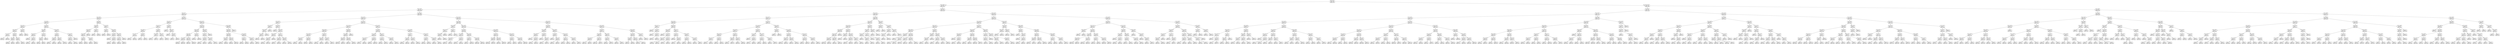 digraph Tree {
node [shape=box, style="rounded", color="black", fontname=helvetica] ;
edge [fontname=helvetica] ;
0 [label="t-36 <= 127.4\nmse = 278.2\nsamples = 4591\nvalue = 127.3"] ;
1 [label="t-51 <= 113.3\nmse = 88.5\nsamples = 2067\nvalue = 113.2"] ;
0 -> 1 [labeldistance=2.5, labelangle=45, headlabel="True"] ;
2 [label="t-38 <= 102.6\nmse = 42.9\nsamples = 1028\nvalue = 105.9"] ;
1 -> 2 ;
3 [label="t-39 <= 97.1\nmse = 24.1\nsamples = 336\nvalue = 100.1"] ;
2 -> 3 ;
4 [label="t-45 <= 93.9\nmse = 27.5\nsamples = 85\nvalue = 98.1"] ;
3 -> 4 ;
5 [label="t-47 <= 92.7\nmse = 36.0\nsamples = 37\nvalue = 101.5"] ;
4 -> 5 ;
6 [label="t-33 <= 94.0\nmse = 9.0\nsamples = 16\nvalue = 96.6"] ;
5 -> 6 ;
7 [label="t-51 <= 90.8\nmse = 1.1\nsamples = 10\nvalue = 98.7"] ;
6 -> 7 ;
8 [label="t-47 <= 91.2\nmse = 0.4\nsamples = 3\nvalue = 100.5"] ;
7 -> 8 ;
9 [label="mse = 0.0\nsamples = 1\nvalue = 99.6"] ;
8 -> 9 ;
10 [label="mse = 0.0\nsamples = 2\nvalue = 100.9"] ;
8 -> 10 ;
11 [label="t-58 <= 94.5\nmse = 0.2\nsamples = 7\nvalue = 98.2"] ;
7 -> 11 ;
12 [label="t-38 <= 93.2\nmse = 0.2\nsamples = 5\nvalue = 98.4"] ;
11 -> 12 ;
13 [label="mse = 0.0\nsamples = 3\nvalue = 98.8"] ;
12 -> 13 ;
14 [label="mse = 0.2\nsamples = 2\nvalue = 98.2"] ;
12 -> 14 ;
15 [label="t-35 <= 91.7\nmse = 0.0\nsamples = 2\nvalue = 97.8"] ;
11 -> 15 ;
16 [label="mse = 0.0\nsamples = 1\nvalue = 97.8"] ;
15 -> 16 ;
17 [label="mse = 0.0\nsamples = 1\nvalue = 97.8"] ;
15 -> 17 ;
18 [label="t-41 <= 93.5\nmse = 1.8\nsamples = 6\nvalue = 92.9"] ;
6 -> 18 ;
19 [label="mse = 0.0\nsamples = 2\nvalue = 90.5"] ;
18 -> 19 ;
20 [label="mse = 0.0\nsamples = 4\nvalue = 93.6"] ;
18 -> 20 ;
21 [label="t-41 <= 92.4\nmse = 29.4\nsamples = 21\nvalue = 104.4"] ;
5 -> 21 ;
22 [label="t-51 <= 92.2\nmse = 9.2\nsamples = 7\nvalue = 97.7"] ;
21 -> 22 ;
23 [label="t-43 <= 92.5\nmse = 0.9\nsamples = 3\nvalue = 100.9"] ;
22 -> 23 ;
24 [label="mse = 0.0\nsamples = 1\nvalue = 102.0"] ;
23 -> 24 ;
25 [label="t-56 <= 90.9\nmse = 0.1\nsamples = 2\nvalue = 100.2"] ;
23 -> 25 ;
26 [label="mse = 0.0\nsamples = 1\nvalue = 100.0"] ;
25 -> 26 ;
27 [label="mse = 0.0\nsamples = 1\nvalue = 100.5"] ;
25 -> 27 ;
28 [label="t-43 <= 92.5\nmse = 2.9\nsamples = 4\nvalue = 95.5"] ;
22 -> 28 ;
29 [label="t-54 <= 95.4\nmse = 1.3\nsamples = 3\nvalue = 96.0"] ;
28 -> 29 ;
30 [label="mse = 0.3\nsamples = 2\nvalue = 96.8"] ;
29 -> 30 ;
31 [label="mse = -0.0\nsamples = 1\nvalue = 94.5"] ;
29 -> 31 ;
32 [label="mse = -0.0\nsamples = 1\nvalue = 92.2"] ;
28 -> 32 ;
33 [label="t-34 <= 94.8\nmse = 7.2\nsamples = 14\nvalue = 107.7"] ;
21 -> 33 ;
34 [label="t-32 <= 93.4\nmse = 2.6\nsamples = 8\nvalue = 105.3"] ;
33 -> 34 ;
35 [label="t-50 <= 93.2\nmse = 0.3\nsamples = 3\nvalue = 103.5"] ;
34 -> 35 ;
36 [label="mse = 0.0\nsamples = 1\nvalue = 102.4"] ;
35 -> 36 ;
37 [label="mse = 0.0\nsamples = 2\nvalue = 103.8"] ;
35 -> 37 ;
38 [label="t-44 <= 92.9\nmse = 0.1\nsamples = 5\nvalue = 106.7"] ;
34 -> 38 ;
39 [label="mse = 0.0\nsamples = 2\nvalue = 106.3"] ;
38 -> 39 ;
40 [label="mse = -0.0\nsamples = 3\nvalue = 106.9"] ;
38 -> 40 ;
41 [label="t-42 <= 93.5\nmse = 1.7\nsamples = 6\nvalue = 109.8"] ;
33 -> 41 ;
42 [label="t-48 <= 93.3\nmse = 0.1\nsamples = 3\nvalue = 108.6"] ;
41 -> 42 ;
43 [label="mse = 0.0\nsamples = 2\nvalue = 108.3"] ;
42 -> 43 ;
44 [label="mse = 0.0\nsamples = 1\nvalue = 108.9"] ;
42 -> 44 ;
45 [label="mse = -0.0\nsamples = 3\nvalue = 111.2"] ;
41 -> 45 ;
46 [label="t-46 <= 96.0\nmse = 8.7\nsamples = 48\nvalue = 95.8"] ;
4 -> 46 ;
47 [label="t-39 <= 96.0\nmse = 5.6\nsamples = 21\nvalue = 93.6"] ;
46 -> 47 ;
48 [label="t-30 <= 95.9\nmse = 1.5\nsamples = 19\nvalue = 93.1"] ;
47 -> 48 ;
49 [label="t-33 <= 94.8\nmse = 0.3\nsamples = 18\nvalue = 92.9"] ;
48 -> 49 ;
50 [label="t-57 <= 96.5\nmse = 0.2\nsamples = 14\nvalue = 93.0"] ;
49 -> 50 ;
51 [label="mse = 0.1\nsamples = 9\nvalue = 93.2"] ;
50 -> 51 ;
52 [label="mse = 0.2\nsamples = 5\nvalue = 92.5"] ;
50 -> 52 ;
53 [label="t-52 <= 91.9\nmse = 0.2\nsamples = 4\nvalue = 92.3"] ;
49 -> 53 ;
54 [label="mse = 0.0\nsamples = 1\nvalue = 91.6"] ;
53 -> 54 ;
55 [label="mse = 0.1\nsamples = 3\nvalue = 92.4"] ;
53 -> 55 ;
56 [label="mse = -0.0\nsamples = 1\nvalue = 99.6"] ;
48 -> 56 ;
57 [label="t-34 <= 97.4\nmse = 2.2\nsamples = 2\nvalue = 100.7"] ;
47 -> 57 ;
58 [label="mse = 0.0\nsamples = 1\nvalue = 102.7"] ;
57 -> 58 ;
59 [label="mse = 0.0\nsamples = 1\nvalue = 99.6"] ;
57 -> 59 ;
60 [label="t-42 <= 94.9\nmse = 3.7\nsamples = 27\nvalue = 97.7"] ;
46 -> 60 ;
61 [label="t-37 <= 94.7\nmse = 0.3\nsamples = 2\nvalue = 93.8"] ;
60 -> 61 ;
62 [label="mse = 0.0\nsamples = 1\nvalue = 93.0"] ;
61 -> 62 ;
63 [label="mse = -0.0\nsamples = 1\nvalue = 94.2"] ;
61 -> 63 ;
64 [label="t-33 <= 94.8\nmse = 2.8\nsamples = 25\nvalue = 98.0"] ;
60 -> 64 ;
65 [label="t-51 <= 98.9\nmse = 0.2\nsamples = 4\nvalue = 95.3"] ;
64 -> 65 ;
66 [label="mse = 0.0\nsamples = 1\nvalue = 94.8"] ;
65 -> 66 ;
67 [label="t-44 <= 98.3\nmse = 0.1\nsamples = 3\nvalue = 95.5"] ;
65 -> 67 ;
68 [label="mse = 0.0\nsamples = 1\nvalue = 96.0"] ;
67 -> 68 ;
69 [label="mse = 0.0\nsamples = 2\nvalue = 95.4"] ;
67 -> 69 ;
70 [label="t-40 <= 98.0\nmse = 1.9\nsamples = 21\nvalue = 98.4"] ;
64 -> 70 ;
71 [label="t-47 <= 99.3\nmse = 1.1\nsamples = 20\nvalue = 98.5"] ;
70 -> 71 ;
72 [label="mse = 0.7\nsamples = 15\nvalue = 99.0"] ;
71 -> 72 ;
73 [label="mse = 0.2\nsamples = 5\nvalue = 97.4"] ;
71 -> 73 ;
74 [label="mse = 0.0\nsamples = 1\nvalue = 92.6"] ;
70 -> 74 ;
75 [label="t-59 <= 95.1\nmse = 20.7\nsamples = 251\nvalue = 100.9"] ;
3 -> 75 ;
76 [label="t-54 <= 97.1\nmse = 2.5\nsamples = 13\nvalue = 109.7"] ;
75 -> 76 ;
77 [label="t-43 <= 97.6\nmse = 1.4\nsamples = 9\nvalue = 110.4"] ;
76 -> 77 ;
78 [label="t-34 <= 99.2\nmse = 0.5\nsamples = 4\nvalue = 109.6"] ;
77 -> 78 ;
79 [label="t-57 <= 92.7\nmse = 0.1\nsamples = 2\nvalue = 109.0"] ;
78 -> 79 ;
80 [label="mse = 0.0\nsamples = 1\nvalue = 109.3"] ;
79 -> 80 ;
81 [label="mse = -0.0\nsamples = 1\nvalue = 108.8"] ;
79 -> 81 ;
82 [label="t-49 <= 96.3\nmse = 0.0\nsamples = 2\nvalue = 110.3"] ;
78 -> 82 ;
83 [label="mse = 0.0\nsamples = 1\nvalue = 110.6"] ;
82 -> 83 ;
84 [label="mse = 0.0\nsamples = 1\nvalue = 110.2"] ;
82 -> 84 ;
85 [label="t-47 <= 95.5\nmse = 0.6\nsamples = 5\nvalue = 111.6"] ;
77 -> 85 ;
86 [label="t-30 <= 100.2\nmse = 0.0\nsamples = 2\nvalue = 112.3"] ;
85 -> 86 ;
87 [label="mse = 0.0\nsamples = 1\nvalue = 112.4"] ;
86 -> 87 ;
88 [label="mse = 0.0\nsamples = 1\nvalue = 112.4"] ;
86 -> 88 ;
89 [label="t-49 <= 96.1\nmse = 0.1\nsamples = 3\nvalue = 110.9"] ;
85 -> 89 ;
90 [label="mse = 0.0\nsamples = 1\nvalue = 111.3"] ;
89 -> 90 ;
91 [label="mse = -0.0\nsamples = 2\nvalue = 110.7"] ;
89 -> 91 ;
92 [label="t-42 <= 99.0\nmse = 0.8\nsamples = 4\nvalue = 107.9"] ;
76 -> 92 ;
93 [label="mse = 0.0\nsamples = 1\nvalue = 109.8"] ;
92 -> 93 ;
94 [label="t-38 <= 100.2\nmse = 0.1\nsamples = 3\nvalue = 107.5"] ;
92 -> 94 ;
95 [label="mse = 0.0\nsamples = 1\nvalue = 107.7"] ;
94 -> 95 ;
96 [label="t-54 <= 98.2\nmse = 0.1\nsamples = 2\nvalue = 107.3"] ;
94 -> 96 ;
97 [label="mse = 0.0\nsamples = 1\nvalue = 107.2"] ;
96 -> 97 ;
98 [label="mse = -0.0\nsamples = 1\nvalue = 107.7"] ;
96 -> 98 ;
99 [label="t-49 <= 102.7\nmse = 17.0\nsamples = 238\nvalue = 100.4"] ;
75 -> 99 ;
100 [label="t-36 <= 102.9\nmse = 14.8\nsamples = 188\nvalue = 99.8"] ;
99 -> 100 ;
101 [label="t-35 <= 102.9\nmse = 14.1\nsamples = 183\nvalue = 99.6"] ;
100 -> 101 ;
102 [label="t-59 <= 99.1\nmse = 13.3\nsamples = 181\nvalue = 99.5"] ;
101 -> 102 ;
103 [label="t-34 <= 99.7\nmse = 9.8\nsamples = 68\nvalue = 101.4"] ;
102 -> 103 ;
104 [label="mse = 3.3\nsamples = 33\nvalue = 99.9"] ;
103 -> 104 ;
105 [label="mse = 12.0\nsamples = 35\nvalue = 103.0"] ;
103 -> 105 ;
106 [label="t-32 <= 96.8\nmse = 12.1\nsamples = 113\nvalue = 98.4"] ;
102 -> 106 ;
107 [label="mse = 3.5\nsamples = 10\nvalue = 95.5"] ;
106 -> 107 ;
108 [label="mse = 12.0\nsamples = 103\nvalue = 98.7"] ;
106 -> 108 ;
109 [label="t-44 <= 100.7\nmse = 0.0\nsamples = 2\nvalue = 109.0"] ;
101 -> 109 ;
110 [label="mse = 0.0\nsamples = 1\nvalue = 109.2"] ;
109 -> 110 ;
111 [label="mse = 0.0\nsamples = 1\nvalue = 109.0"] ;
109 -> 111 ;
112 [label="t-48 <= 102.3\nmse = 11.2\nsamples = 5\nvalue = 105.6"] ;
100 -> 112 ;
113 [label="t-56 <= 100.0\nmse = 1.4\nsamples = 4\nvalue = 106.9"] ;
112 -> 113 ;
114 [label="t-36 <= 103.4\nmse = 0.6\nsamples = 2\nvalue = 108.4"] ;
113 -> 114 ;
115 [label="mse = 0.0\nsamples = 1\nvalue = 109.2"] ;
114 -> 115 ;
116 [label="mse = -0.0\nsamples = 1\nvalue = 107.7"] ;
114 -> 116 ;
117 [label="t-37 <= 102.8\nmse = 0.0\nsamples = 2\nvalue = 106.1"] ;
113 -> 117 ;
118 [label="mse = 0.0\nsamples = 1\nvalue = 106.2"] ;
117 -> 118 ;
119 [label="mse = 0.0\nsamples = 1\nvalue = 106.0"] ;
117 -> 119 ;
120 [label="mse = -0.0\nsamples = 1\nvalue = 97.8"] ;
112 -> 120 ;
121 [label="t-34 <= 103.9\nmse = 18.7\nsamples = 50\nvalue = 102.7"] ;
99 -> 121 ;
122 [label="t-50 <= 104.0\nmse = 15.9\nsamples = 49\nvalue = 102.3"] ;
121 -> 122 ;
123 [label="t-34 <= 100.9\nmse = 19.5\nsamples = 26\nvalue = 103.5"] ;
122 -> 123 ;
124 [label="t-49 <= 103.3\nmse = 2.3\nsamples = 9\nvalue = 99.3"] ;
123 -> 124 ;
125 [label="mse = 1.9\nsamples = 3\nvalue = 101.2"] ;
124 -> 125 ;
126 [label="mse = 0.2\nsamples = 6\nvalue = 98.4"] ;
124 -> 126 ;
127 [label="t-33 <= 101.1\nmse = 15.0\nsamples = 17\nvalue = 105.5"] ;
123 -> 127 ;
128 [label="mse = 0.4\nsamples = 2\nvalue = 98.9"] ;
127 -> 128 ;
129 [label="mse = 12.5\nsamples = 15\nvalue = 106.0"] ;
127 -> 129 ;
130 [label="t-44 <= 103.5\nmse = 6.8\nsamples = 23\nvalue = 100.8"] ;
122 -> 130 ;
131 [label="t-56 <= 107.9\nmse = 1.7\nsamples = 13\nvalue = 99.5"] ;
130 -> 131 ;
132 [label="mse = 1.5\nsamples = 8\nvalue = 100.2"] ;
131 -> 132 ;
133 [label="mse = 0.0\nsamples = 5\nvalue = 98.4"] ;
131 -> 133 ;
134 [label="t-55 <= 107.3\nmse = 8.7\nsamples = 10\nvalue = 102.3"] ;
130 -> 134 ;
135 [label="mse = 0.4\nsamples = 5\nvalue = 100.0"] ;
134 -> 135 ;
136 [label="mse = 6.0\nsamples = 5\nvalue = 104.7"] ;
134 -> 136 ;
137 [label="mse = -0.0\nsamples = 1\nvalue = 111.7"] ;
121 -> 137 ;
138 [label="t-32 <= 106.0\nmse = 26.6\nsamples = 692\nvalue = 108.9"] ;
2 -> 138 ;
139 [label="t-58 <= 103.2\nmse = 16.7\nsamples = 159\nvalue = 104.2"] ;
138 -> 139 ;
140 [label="t-46 <= 100.4\nmse = 7.3\nsamples = 32\nvalue = 107.7"] ;
139 -> 140 ;
141 [label="t-57 <= 100.8\nmse = 0.1\nsamples = 4\nvalue = 110.3"] ;
140 -> 141 ;
142 [label="t-48 <= 100.3\nmse = 0.1\nsamples = 3\nvalue = 110.5"] ;
141 -> 142 ;
143 [label="t-37 <= 103.0\nmse = 0.0\nsamples = 2\nvalue = 110.6"] ;
142 -> 143 ;
144 [label="mse = -0.0\nsamples = 1\nvalue = 110.8"] ;
143 -> 144 ;
145 [label="mse = -0.0\nsamples = 1\nvalue = 110.3"] ;
143 -> 145 ;
146 [label="mse = -0.0\nsamples = 1\nvalue = 110.0"] ;
142 -> 146 ;
147 [label="mse = 0.0\nsamples = 1\nvalue = 110.0"] ;
141 -> 147 ;
148 [label="t-30 <= 100.5\nmse = 7.1\nsamples = 28\nvalue = 107.1"] ;
140 -> 148 ;
149 [label="mse = 0.0\nsamples = 1\nvalue = 94.8"] ;
148 -> 149 ;
150 [label="t-41 <= 103.8\nmse = 3.0\nsamples = 27\nvalue = 107.5"] ;
148 -> 150 ;
151 [label="t-56 <= 102.5\nmse = 1.9\nsamples = 13\nvalue = 106.1"] ;
150 -> 151 ;
152 [label="t-38 <= 102.9\nmse = 0.5\nsamples = 12\nvalue = 106.7"] ;
151 -> 152 ;
153 [label="mse = 0.0\nsamples = 1\nvalue = 109.0"] ;
152 -> 153 ;
154 [label="mse = 0.1\nsamples = 11\nvalue = 106.5"] ;
152 -> 154 ;
155 [label="mse = 0.0\nsamples = 1\nvalue = 103.5"] ;
151 -> 155 ;
156 [label="t-51 <= 107.7\nmse = 1.2\nsamples = 14\nvalue = 108.6"] ;
150 -> 156 ;
157 [label="t-54 <= 102.0\nmse = 0.5\nsamples = 12\nvalue = 108.9"] ;
156 -> 157 ;
158 [label="mse = 0.4\nsamples = 3\nvalue = 107.7"] ;
157 -> 158 ;
159 [label="mse = 0.2\nsamples = 9\nvalue = 109.1"] ;
157 -> 159 ;
160 [label="t-48 <= 109.0\nmse = 0.6\nsamples = 2\nvalue = 106.0"] ;
156 -> 160 ;
161 [label="mse = 0.0\nsamples = 1\nvalue = 105.2"] ;
160 -> 161 ;
162 [label="mse = 0.0\nsamples = 1\nvalue = 106.8"] ;
160 -> 162 ;
163 [label="t-57 <= 107.7\nmse = 15.5\nsamples = 127\nvalue = 103.4"] ;
139 -> 163 ;
164 [label="t-57 <= 104.0\nmse = 14.2\nsamples = 79\nvalue = 102.1"] ;
163 -> 164 ;
165 [label="t-36 <= 104.6\nmse = 26.3\nsamples = 13\nvalue = 105.5"] ;
164 -> 165 ;
166 [label="t-40 <= 103.9\nmse = 23.9\nsamples = 9\nvalue = 103.9"] ;
165 -> 166 ;
167 [label="t-52 <= 103.2\nmse = 0.3\nsamples = 3\nvalue = 108.8"] ;
166 -> 167 ;
168 [label="mse = 0.0\nsamples = 1\nvalue = 108.4"] ;
167 -> 168 ;
169 [label="mse = -0.0\nsamples = 2\nvalue = 109.4"] ;
167 -> 169 ;
170 [label="t-59 <= 104.5\nmse = 9.5\nsamples = 6\nvalue = 100.2"] ;
166 -> 170 ;
171 [label="mse = 6.4\nsamples = 5\nvalue = 99.5"] ;
170 -> 171 ;
172 [label="mse = 0.0\nsamples = 1\nvalue = 105.7"] ;
170 -> 172 ;
173 [label="t-49 <= 104.5\nmse = 2.5\nsamples = 4\nvalue = 110.4"] ;
165 -> 173 ;
174 [label="t-55 <= 101.9\nmse = 0.2\nsamples = 2\nvalue = 108.5"] ;
173 -> 174 ;
175 [label="mse = 0.0\nsamples = 1\nvalue = 108.9"] ;
174 -> 175 ;
176 [label="mse = 0.0\nsamples = 1\nvalue = 108.1"] ;
174 -> 176 ;
177 [label="t-37 <= 106.9\nmse = 0.1\nsamples = 2\nvalue = 111.6"] ;
173 -> 177 ;
178 [label="mse = 0.0\nsamples = 1\nvalue = 111.9"] ;
177 -> 178 ;
179 [label="mse = -0.0\nsamples = 1\nvalue = 111.1"] ;
177 -> 179 ;
180 [label="t-58 <= 109.2\nmse = 9.2\nsamples = 66\nvalue = 101.4"] ;
164 -> 180 ;
181 [label="t-57 <= 105.4\nmse = 8.6\nsamples = 65\nvalue = 101.4"] ;
180 -> 181 ;
182 [label="t-59 <= 107.6\nmse = 12.9\nsamples = 22\nvalue = 102.5"] ;
181 -> 182 ;
183 [label="mse = 10.8\nsamples = 19\nvalue = 101.8"] ;
182 -> 183 ;
184 [label="mse = 0.0\nsamples = 3\nvalue = 107.5"] ;
182 -> 184 ;
185 [label="t-53 <= 108.0\nmse = 5.9\nsamples = 43\nvalue = 100.8"] ;
181 -> 185 ;
186 [label="mse = 4.1\nsamples = 37\nvalue = 100.4"] ;
185 -> 186 ;
187 [label="mse = 5.6\nsamples = 6\nvalue = 104.0"] ;
185 -> 187 ;
188 [label="mse = 0.0\nsamples = 1\nvalue = 109.7"] ;
180 -> 188 ;
189 [label="t-53 <= 109.2\nmse = 7.5\nsamples = 48\nvalue = 106.1"] ;
163 -> 189 ;
190 [label="t-57 <= 109.2\nmse = 6.8\nsamples = 35\nvalue = 106.6"] ;
189 -> 190 ;
191 [label="t-42 <= 103.2\nmse = 6.6\nsamples = 24\nvalue = 105.6"] ;
190 -> 191 ;
192 [label="t-40 <= 102.5\nmse = 0.4\nsamples = 5\nvalue = 107.7"] ;
191 -> 192 ;
193 [label="mse = 0.0\nsamples = 1\nvalue = 106.1"] ;
192 -> 193 ;
194 [label="mse = 0.0\nsamples = 4\nvalue = 108.0"] ;
192 -> 194 ;
195 [label="t-39 <= 103.0\nmse = 6.6\nsamples = 19\nvalue = 104.9"] ;
191 -> 195 ;
196 [label="mse = 0.6\nsamples = 3\nvalue = 107.6"] ;
195 -> 196 ;
197 [label="mse = 5.8\nsamples = 16\nvalue = 104.2"] ;
195 -> 197 ;
198 [label="t-58 <= 110.7\nmse = 1.8\nsamples = 11\nvalue = 108.5"] ;
190 -> 198 ;
199 [label="t-57 <= 109.9\nmse = 1.4\nsamples = 8\nvalue = 108.8"] ;
198 -> 199 ;
200 [label="mse = 0.5\nsamples = 6\nvalue = 108.2"] ;
199 -> 200 ;
201 [label="mse = 0.0\nsamples = 2\nvalue = 110.4"] ;
199 -> 201 ;
202 [label="t-30 <= 103.9\nmse = 0.5\nsamples = 3\nvalue = 106.8"] ;
198 -> 202 ;
203 [label="mse = 0.1\nsamples = 2\nvalue = 106.3"] ;
202 -> 203 ;
204 [label="mse = 0.0\nsamples = 1\nvalue = 107.6"] ;
202 -> 204 ;
205 [label="t-47 <= 108.0\nmse = 6.2\nsamples = 13\nvalue = 104.4"] ;
189 -> 205 ;
206 [label="t-57 <= 110.7\nmse = 2.7\nsamples = 4\nvalue = 107.1"] ;
205 -> 206 ;
207 [label="t-47 <= 107.7\nmse = 0.8\nsamples = 2\nvalue = 109.0"] ;
206 -> 207 ;
208 [label="mse = 0.0\nsamples = 1\nvalue = 109.8"] ;
207 -> 208 ;
209 [label="mse = -0.0\nsamples = 1\nvalue = 108.1"] ;
207 -> 209 ;
210 [label="t-37 <= 104.8\nmse = 0.0\nsamples = 2\nvalue = 105.8"] ;
206 -> 210 ;
211 [label="mse = 0.0\nsamples = 1\nvalue = 105.7"] ;
210 -> 211 ;
212 [label="mse = -0.0\nsamples = 1\nvalue = 105.8"] ;
210 -> 212 ;
213 [label="t-59 <= 110.4\nmse = 2.5\nsamples = 9\nvalue = 103.0"] ;
205 -> 213 ;
214 [label="t-43 <= 108.7\nmse = 0.8\nsamples = 7\nvalue = 102.3"] ;
213 -> 214 ;
215 [label="mse = 0.0\nsamples = 2\nvalue = 100.8"] ;
214 -> 215 ;
216 [label="mse = 0.0\nsamples = 5\nvalue = 102.8"] ;
214 -> 216 ;
217 [label="t-39 <= 106.8\nmse = 0.0\nsamples = 2\nvalue = 105.7"] ;
213 -> 217 ;
218 [label="mse = 0.0\nsamples = 1\nvalue = 105.9"] ;
217 -> 218 ;
219 [label="mse = 0.0\nsamples = 1\nvalue = 105.6"] ;
217 -> 219 ;
220 [label="t-31 <= 111.5\nmse = 21.3\nsamples = 533\nvalue = 110.3"] ;
138 -> 220 ;
221 [label="t-31 <= 105.3\nmse = 15.5\nsamples = 363\nvalue = 108.9"] ;
220 -> 221 ;
222 [label="t-50 <= 108.2\nmse = 7.8\nsamples = 5\nvalue = 102.0"] ;
221 -> 222 ;
223 [label="t-38 <= 110.8\nmse = 1.7\nsamples = 3\nvalue = 100.0"] ;
222 -> 223 ;
224 [label="t-40 <= 108.6\nmse = 0.3\nsamples = 2\nvalue = 101.1"] ;
223 -> 224 ;
225 [label="mse = 0.0\nsamples = 1\nvalue = 101.4"] ;
224 -> 225 ;
226 [label="mse = 0.0\nsamples = 1\nvalue = 100.4"] ;
224 -> 226 ;
227 [label="mse = 0.0\nsamples = 1\nvalue = 98.5"] ;
223 -> 227 ;
228 [label="t-55 <= 111.1\nmse = 1.1\nsamples = 2\nvalue = 105.2"] ;
222 -> 228 ;
229 [label="mse = 0.0\nsamples = 1\nvalue = 103.8"] ;
228 -> 229 ;
230 [label="mse = -0.0\nsamples = 1\nvalue = 106.0"] ;
228 -> 230 ;
231 [label="t-55 <= 105.9\nmse = 14.9\nsamples = 358\nvalue = 109.0"] ;
221 -> 231 ;
232 [label="t-47 <= 103.7\nmse = 13.5\nsamples = 86\nvalue = 108.1"] ;
231 -> 232 ;
233 [label="t-37 <= 106.9\nmse = 6.8\nsamples = 30\nvalue = 110.4"] ;
232 -> 233 ;
234 [label="t-49 <= 103.8\nmse = 6.4\nsamples = 22\nvalue = 111.1"] ;
233 -> 234 ;
235 [label="mse = 5.2\nsamples = 20\nvalue = 111.4"] ;
234 -> 235 ;
236 [label="mse = 0.0\nsamples = 2\nvalue = 106.0"] ;
234 -> 236 ;
237 [label="t-44 <= 104.6\nmse = 1.3\nsamples = 8\nvalue = 108.1"] ;
233 -> 237 ;
238 [label="mse = 0.5\nsamples = 5\nvalue = 107.3"] ;
237 -> 238 ;
239 [label="mse = 0.7\nsamples = 3\nvalue = 109.0"] ;
237 -> 239 ;
240 [label="t-44 <= 106.0\nmse = 12.5\nsamples = 56\nvalue = 106.7"] ;
232 -> 240 ;
241 [label="t-42 <= 105.5\nmse = 5.7\nsamples = 20\nvalue = 104.5"] ;
240 -> 241 ;
242 [label="mse = 5.1\nsamples = 4\nvalue = 107.7"] ;
241 -> 242 ;
243 [label="mse = 2.5\nsamples = 16\nvalue = 103.7"] ;
241 -> 243 ;
244 [label="t-49 <= 106.3\nmse = 11.8\nsamples = 36\nvalue = 108.0"] ;
240 -> 244 ;
245 [label="mse = 11.2\nsamples = 23\nvalue = 109.4"] ;
244 -> 245 ;
246 [label="mse = 5.9\nsamples = 13\nvalue = 106.0"] ;
244 -> 246 ;
247 [label="t-42 <= 109.3\nmse = 15.1\nsamples = 272\nvalue = 109.3"] ;
231 -> 247 ;
248 [label="t-59 <= 109.1\nmse = 17.0\nsamples = 128\nvalue = 110.2"] ;
247 -> 248 ;
249 [label="t-57 <= 109.5\nmse = 16.3\nsamples = 62\nvalue = 109.0"] ;
248 -> 249 ;
250 [label="mse = 14.2\nsamples = 56\nvalue = 109.5"] ;
249 -> 250 ;
251 [label="mse = 10.9\nsamples = 6\nvalue = 103.8"] ;
249 -> 251 ;
252 [label="t-51 <= 107.8\nmse = 14.8\nsamples = 66\nvalue = 111.4"] ;
248 -> 252 ;
253 [label="mse = 9.0\nsamples = 8\nvalue = 115.6"] ;
252 -> 253 ;
254 [label="mse = 12.3\nsamples = 58\nvalue = 110.7"] ;
252 -> 254 ;
255 [label="t-35 <= 107.4\nmse = 12.0\nsamples = 144\nvalue = 108.5"] ;
247 -> 255 ;
256 [label="t-58 <= 110.6\nmse = 8.2\nsamples = 4\nvalue = 103.9"] ;
255 -> 256 ;
257 [label="mse = 0.2\nsamples = 3\nvalue = 102.8"] ;
256 -> 257 ;
258 [label="mse = -0.0\nsamples = 1\nvalue = 111.4"] ;
256 -> 258 ;
259 [label="t-40 <= 109.8\nmse = 11.4\nsamples = 140\nvalue = 108.6"] ;
255 -> 259 ;
260 [label="mse = 12.1\nsamples = 48\nvalue = 107.6"] ;
259 -> 260 ;
261 [label="mse = 10.3\nsamples = 92\nvalue = 109.1"] ;
259 -> 261 ;
262 [label="t-58 <= 107.8\nmse = 21.2\nsamples = 170\nvalue = 113.1"] ;
220 -> 262 ;
263 [label="t-48 <= 106.5\nmse = 40.0\nsamples = 34\nvalue = 116.7"] ;
262 -> 263 ;
264 [label="t-57 <= 105.2\nmse = 10.0\nsamples = 7\nvalue = 108.5"] ;
263 -> 264 ;
265 [label="t-33 <= 109.5\nmse = 2.8\nsamples = 4\nvalue = 106.5"] ;
264 -> 265 ;
266 [label="mse = 0.0\nsamples = 1\nvalue = 108.6"] ;
265 -> 266 ;
267 [label="t-59 <= 103.5\nmse = 0.8\nsamples = 3\nvalue = 105.4"] ;
265 -> 267 ;
268 [label="mse = 0.3\nsamples = 2\nvalue = 105.9"] ;
267 -> 268 ;
269 [label="mse = -0.0\nsamples = 1\nvalue = 104.1"] ;
267 -> 269 ;
270 [label="t-48 <= 106.3\nmse = 0.0\nsamples = 3\nvalue = 112.6"] ;
264 -> 270 ;
271 [label="mse = 0.0\nsamples = 1\nvalue = 112.6"] ;
270 -> 271 ;
272 [label="t-35 <= 112.8\nmse = 0.0\nsamples = 2\nvalue = 112.5"] ;
270 -> 272 ;
273 [label="mse = 0.0\nsamples = 1\nvalue = 112.5"] ;
272 -> 273 ;
274 [label="mse = 0.0\nsamples = 1\nvalue = 112.5"] ;
272 -> 274 ;
275 [label="t-41 <= 109.1\nmse = 27.1\nsamples = 27\nvalue = 118.7"] ;
263 -> 275 ;
276 [label="t-46 <= 106.9\nmse = 6.8\nsamples = 7\nvalue = 113.5"] ;
275 -> 276 ;
277 [label="mse = 0.0\nsamples = 1\nvalue = 119.3"] ;
276 -> 277 ;
278 [label="t-33 <= 110.0\nmse = 3.5\nsamples = 6\nvalue = 112.9"] ;
276 -> 278 ;
279 [label="mse = 0.0\nsamples = 1\nvalue = 110.0"] ;
278 -> 279 ;
280 [label="mse = 1.5\nsamples = 5\nvalue = 113.7"] ;
278 -> 280 ;
281 [label="t-43 <= 112.2\nmse = 21.1\nsamples = 20\nvalue = 120.6"] ;
275 -> 281 ;
282 [label="t-43 <= 111.0\nmse = 7.2\nsamples = 15\nvalue = 122.9"] ;
281 -> 282 ;
283 [label="mse = 2.3\nsamples = 8\nvalue = 121.0"] ;
282 -> 283 ;
284 [label="mse = 1.1\nsamples = 7\nvalue = 125.8"] ;
282 -> 284 ;
285 [label="t-55 <= 107.5\nmse = 1.3\nsamples = 5\nvalue = 114.0"] ;
281 -> 285 ;
286 [label="mse = 0.0\nsamples = 3\nvalue = 114.9"] ;
285 -> 286 ;
287 [label="mse = 0.2\nsamples = 2\nvalue = 112.7"] ;
285 -> 287 ;
288 [label="t-31 <= 115.2\nmse = 14.2\nsamples = 136\nvalue = 112.4"] ;
262 -> 288 ;
289 [label="t-35 <= 115.0\nmse = 9.7\nsamples = 112\nvalue = 111.6"] ;
288 -> 289 ;
290 [label="t-35 <= 111.9\nmse = 8.0\nsamples = 99\nvalue = 111.3"] ;
289 -> 290 ;
291 [label="t-54 <= 113.3\nmse = 5.9\nsamples = 26\nvalue = 112.7"] ;
290 -> 291 ;
292 [label="mse = 4.2\nsamples = 24\nvalue = 113.0"] ;
291 -> 292 ;
293 [label="mse = 10.5\nsamples = 2\nvalue = 107.2"] ;
291 -> 293 ;
294 [label="t-35 <= 114.6\nmse = 7.8\nsamples = 73\nvalue = 110.9"] ;
290 -> 294 ;
295 [label="mse = 7.8\nsamples = 64\nvalue = 110.6"] ;
294 -> 295 ;
296 [label="mse = 5.6\nsamples = 9\nvalue = 112.4"] ;
294 -> 296 ;
297 [label="t-32 <= 115.2\nmse = 17.3\nsamples = 13\nvalue = 114.3"] ;
289 -> 297 ;
298 [label="t-41 <= 114.8\nmse = 11.0\nsamples = 8\nvalue = 111.9"] ;
297 -> 298 ;
299 [label="mse = 0.0\nsamples = 3\nvalue = 109.1"] ;
298 -> 299 ;
300 [label="mse = 6.8\nsamples = 5\nvalue = 114.6"] ;
298 -> 300 ;
301 [label="t-50 <= 113.2\nmse = 8.2\nsamples = 5\nvalue = 117.4"] ;
297 -> 301 ;
302 [label="mse = 3.6\nsamples = 4\nvalue = 116.1"] ;
301 -> 302 ;
303 [label="mse = 0.0\nsamples = 1\nvalue = 121.5"] ;
301 -> 303 ;
304 [label="t-32 <= 117.8\nmse = 19.3\nsamples = 24\nvalue = 116.3"] ;
288 -> 304 ;
305 [label="t-52 <= 109.8\nmse = 14.3\nsamples = 22\nvalue = 115.6"] ;
304 -> 305 ;
306 [label="t-30 <= 114.8\nmse = 8.4\nsamples = 4\nvalue = 110.7"] ;
305 -> 306 ;
307 [label="mse = 11.8\nsamples = 2\nvalue = 112.2"] ;
306 -> 307 ;
308 [label="mse = 0.5\nsamples = 2\nvalue = 109.3"] ;
306 -> 308 ;
309 [label="t-53 <= 111.4\nmse = 9.3\nsamples = 18\nvalue = 116.6"] ;
305 -> 309 ;
310 [label="mse = 12.4\nsamples = 3\nvalue = 120.2"] ;
309 -> 310 ;
311 [label="mse = 6.1\nsamples = 15\nvalue = 116.0"] ;
309 -> 311 ;
312 [label="t-48 <= 113.3\nmse = 0.4\nsamples = 2\nvalue = 124.6"] ;
304 -> 312 ;
313 [label="mse = 0.0\nsamples = 1\nvalue = 125.5"] ;
312 -> 313 ;
314 [label="mse = -0.0\nsamples = 1\nvalue = 124.1"] ;
312 -> 314 ;
315 [label="t-35 <= 117.9\nmse = 36.2\nsamples = 1039\nvalue = 120.0"] ;
1 -> 315 ;
316 [label="t-30 <= 114.3\nmse = 20.1\nsamples = 399\nvalue = 115.6"] ;
315 -> 316 ;
317 [label="t-39 <= 112.7\nmse = 11.1\nsamples = 131\nvalue = 112.1"] ;
316 -> 317 ;
318 [label="t-52 <= 113.4\nmse = 10.6\nsamples = 38\nvalue = 109.3"] ;
317 -> 318 ;
319 [label="t-58 <= 112.7\nmse = 2.2\nsamples = 5\nvalue = 112.3"] ;
318 -> 319 ;
320 [label="mse = 0.0\nsamples = 1\nvalue = 108.1"] ;
319 -> 320 ;
321 [label="t-42 <= 110.1\nmse = 0.2\nsamples = 4\nvalue = 112.8"] ;
319 -> 321 ;
322 [label="mse = 0.0\nsamples = 1\nvalue = 114.2"] ;
321 -> 322 ;
323 [label="t-55 <= 113.0\nmse = 0.0\nsamples = 3\nvalue = 112.6"] ;
321 -> 323 ;
324 [label="mse = 0.0\nsamples = 2\nvalue = 112.5"] ;
323 -> 324 ;
325 [label="mse = -0.0\nsamples = 1\nvalue = 112.8"] ;
323 -> 325 ;
326 [label="t-35 <= 110.6\nmse = 10.1\nsamples = 33\nvalue = 108.7"] ;
318 -> 326 ;
327 [label="t-30 <= 107.9\nmse = 11.0\nsamples = 18\nvalue = 106.7"] ;
326 -> 327 ;
328 [label="mse = 0.0\nsamples = 1\nvalue = 113.1"] ;
327 -> 328 ;
329 [label="t-57 <= 115.5\nmse = 7.9\nsamples = 17\nvalue = 106.1"] ;
327 -> 329 ;
330 [label="t-49 <= 112.1\nmse = 2.5\nsamples = 11\nvalue = 104.6"] ;
329 -> 330 ;
331 [label="mse = 3.8\nsamples = 2\nvalue = 106.8"] ;
330 -> 331 ;
332 [label="mse = 0.7\nsamples = 9\nvalue = 104.0"] ;
330 -> 332 ;
333 [label="t-55 <= 115.6\nmse = 4.3\nsamples = 6\nvalue = 109.3"] ;
329 -> 333 ;
334 [label="mse = 0.0\nsamples = 1\nvalue = 104.4"] ;
333 -> 334 ;
335 [label="mse = 0.4\nsamples = 5\nvalue = 110.1"] ;
333 -> 335 ;
336 [label="t-50 <= 117.1\nmse = 1.4\nsamples = 15\nvalue = 110.7"] ;
326 -> 336 ;
337 [label="t-59 <= 113.3\nmse = 0.6\nsamples = 10\nvalue = 110.3"] ;
336 -> 337 ;
338 [label="mse = 0.0\nsamples = 1\nvalue = 108.5"] ;
337 -> 338 ;
339 [label="t-51 <= 116.8\nmse = 0.2\nsamples = 9\nvalue = 110.5"] ;
337 -> 339 ;
340 [label="mse = 0.2\nsamples = 7\nvalue = 110.7"] ;
339 -> 340 ;
341 [label="mse = 0.1\nsamples = 2\nvalue = 110.0"] ;
339 -> 341 ;
342 [label="t-56 <= 116.5\nmse = 2.1\nsamples = 5\nvalue = 111.9"] ;
336 -> 342 ;
343 [label="t-42 <= 111.8\nmse = 0.0\nsamples = 2\nvalue = 110.5"] ;
342 -> 343 ;
344 [label="mse = 0.0\nsamples = 1\nvalue = 110.6"] ;
343 -> 344 ;
345 [label="mse = -0.0\nsamples = 1\nvalue = 110.3"] ;
343 -> 345 ;
346 [label="t-57 <= 118.9\nmse = 0.2\nsamples = 3\nvalue = 113.3"] ;
342 -> 346 ;
347 [label="mse = 0.0\nsamples = 2\nvalue = 113.6"] ;
346 -> 347 ;
348 [label="mse = 0.0\nsamples = 1\nvalue = 112.7"] ;
346 -> 348 ;
349 [label="t-31 <= 112.4\nmse = 7.5\nsamples = 93\nvalue = 113.1"] ;
317 -> 349 ;
350 [label="t-37 <= 113.8\nmse = 6.3\nsamples = 35\nvalue = 111.5"] ;
349 -> 350 ;
351 [label="t-30 <= 109.7\nmse = 4.8\nsamples = 17\nvalue = 110.4"] ;
350 -> 351 ;
352 [label="t-38 <= 113.5\nmse = 11.8\nsamples = 4\nvalue = 108.6"] ;
351 -> 352 ;
353 [label="t-35 <= 111.3\nmse = 0.3\nsamples = 2\nvalue = 110.9"] ;
352 -> 353 ;
354 [label="mse = 0.0\nsamples = 1\nvalue = 111.5"] ;
353 -> 354 ;
355 [label="mse = 0.0\nsamples = 1\nvalue = 110.4"] ;
353 -> 355 ;
356 [label="t-53 <= 115.5\nmse = 1.0\nsamples = 2\nvalue = 103.8"] ;
352 -> 356 ;
357 [label="mse = 0.0\nsamples = 1\nvalue = 102.8"] ;
356 -> 357 ;
358 [label="mse = -0.0\nsamples = 1\nvalue = 104.9"] ;
356 -> 358 ;
359 [label="t-33 <= 111.1\nmse = 2.0\nsamples = 13\nvalue = 110.8"] ;
351 -> 359 ;
360 [label="t-39 <= 114.3\nmse = 0.6\nsamples = 3\nvalue = 112.6"] ;
359 -> 360 ;
361 [label="mse = 0.0\nsamples = 2\nvalue = 112.2"] ;
360 -> 361 ;
362 [label="mse = -0.0\nsamples = 1\nvalue = 114.4"] ;
360 -> 362 ;
363 [label="t-31 <= 111.5\nmse = 0.7\nsamples = 10\nvalue = 110.1"] ;
359 -> 363 ;
364 [label="mse = 0.3\nsamples = 2\nvalue = 110.9"] ;
363 -> 364 ;
365 [label="mse = 0.6\nsamples = 8\nvalue = 109.8"] ;
363 -> 365 ;
366 [label="t-33 <= 111.5\nmse = 5.3\nsamples = 18\nvalue = 112.6"] ;
350 -> 366 ;
367 [label="t-47 <= 114.5\nmse = 1.2\nsamples = 7\nvalue = 114.5"] ;
366 -> 367 ;
368 [label="mse = 0.0\nsamples = 1\nvalue = 117.1"] ;
367 -> 368 ;
369 [label="t-53 <= 117.7\nmse = 0.5\nsamples = 6\nvalue = 114.2"] ;
367 -> 369 ;
370 [label="mse = 0.2\nsamples = 4\nvalue = 114.6"] ;
369 -> 370 ;
371 [label="mse = 0.0\nsamples = 2\nvalue = 113.2"] ;
369 -> 371 ;
372 [label="t-57 <= 112.8\nmse = 4.3\nsamples = 11\nvalue = 111.4"] ;
366 -> 372 ;
373 [label="t-33 <= 111.6\nmse = 0.4\nsamples = 2\nvalue = 108.2"] ;
372 -> 373 ;
374 [label="mse = 0.0\nsamples = 1\nvalue = 109.1"] ;
373 -> 374 ;
375 [label="mse = -0.0\nsamples = 1\nvalue = 107.8"] ;
373 -> 375 ;
376 [label="t-58 <= 117.5\nmse = 2.7\nsamples = 9\nvalue = 112.1"] ;
372 -> 376 ;
377 [label="mse = 2.2\nsamples = 5\nvalue = 111.1"] ;
376 -> 377 ;
378 [label="mse = 0.6\nsamples = 4\nvalue = 113.3"] ;
376 -> 378 ;
379 [label="t-30 <= 110.3\nmse = 5.7\nsamples = 58\nvalue = 114.1"] ;
349 -> 379 ;
380 [label="t-32 <= 114.7\nmse = 3.8\nsamples = 2\nvalue = 119.0"] ;
379 -> 380 ;
381 [label="mse = 0.0\nsamples = 1\nvalue = 120.4"] ;
380 -> 381 ;
382 [label="mse = -0.0\nsamples = 1\nvalue = 116.2"] ;
380 -> 382 ;
383 [label="t-47 <= 115.0\nmse = 4.9\nsamples = 56\nvalue = 113.9"] ;
379 -> 383 ;
384 [label="t-40 <= 115.1\nmse = 6.6\nsamples = 23\nvalue = 112.8"] ;
383 -> 384 ;
385 [label="t-39 <= 114.8\nmse = 4.1\nsamples = 19\nvalue = 113.6"] ;
384 -> 385 ;
386 [label="mse = 2.1\nsamples = 18\nvalue = 113.3"] ;
385 -> 386 ;
387 [label="mse = 0.0\nsamples = 1\nvalue = 121.0"] ;
385 -> 387 ;
388 [label="t-34 <= 113.9\nmse = 5.8\nsamples = 4\nvalue = 109.9"] ;
384 -> 388 ;
389 [label="mse = 0.0\nsamples = 1\nvalue = 113.4"] ;
388 -> 389 ;
390 [label="mse = 1.0\nsamples = 3\nvalue = 108.4"] ;
388 -> 390 ;
391 [label="t-44 <= 117.4\nmse = 2.8\nsamples = 33\nvalue = 114.6"] ;
383 -> 391 ;
392 [label="t-41 <= 114.6\nmse = 1.8\nsamples = 25\nvalue = 115.1"] ;
391 -> 392 ;
393 [label="mse = 2.3\nsamples = 9\nvalue = 115.7"] ;
392 -> 393 ;
394 [label="mse = 1.1\nsamples = 16\nvalue = 114.7"] ;
392 -> 394 ;
395 [label="t-55 <= 124.6\nmse = 2.3\nsamples = 8\nvalue = 112.9"] ;
391 -> 395 ;
396 [label="mse = 1.4\nsamples = 5\nvalue = 113.7"] ;
395 -> 396 ;
397 [label="mse = 0.7\nsamples = 3\nvalue = 111.5"] ;
395 -> 397 ;
398 [label="t-32 <= 119.8\nmse = 15.6\nsamples = 268\nvalue = 117.3"] ;
316 -> 398 ;
399 [label="t-49 <= 122.2\nmse = 14.0\nsamples = 261\nvalue = 117.1"] ;
398 -> 399 ;
400 [label="t-49 <= 118.9\nmse = 12.9\nsamples = 250\nvalue = 117.3"] ;
399 -> 400 ;
401 [label="t-42 <= 118.8\nmse = 10.5\nsamples = 226\nvalue = 116.9"] ;
400 -> 401 ;
402 [label="t-30 <= 117.9\nmse = 10.0\nsamples = 225\nvalue = 116.9"] ;
401 -> 402 ;
403 [label="t-59 <= 119.7\nmse = 9.2\nsamples = 204\nvalue = 116.6"] ;
402 -> 403 ;
404 [label="mse = 8.4\nsamples = 199\nvalue = 116.6"] ;
403 -> 404 ;
405 [label="mse = 37.1\nsamples = 5\nvalue = 120.6"] ;
403 -> 405 ;
406 [label="t-33 <= 116.8\nmse = 10.8\nsamples = 21\nvalue = 119.7"] ;
402 -> 406 ;
407 [label="mse = 7.7\nsamples = 5\nvalue = 116.9"] ;
406 -> 407 ;
408 [label="mse = 7.1\nsamples = 16\nvalue = 121.0"] ;
406 -> 408 ;
409 [label="mse = -0.0\nsamples = 1\nvalue = 125.5"] ;
401 -> 409 ;
410 [label="t-45 <= 115.8\nmse = 22.7\nsamples = 24\nvalue = 120.2"] ;
400 -> 410 ;
411 [label="t-31 <= 117.0\nmse = 5.9\nsamples = 3\nvalue = 126.1"] ;
410 -> 411 ;
412 [label="mse = -0.0\nsamples = 2\nvalue = 124.2"] ;
411 -> 412 ;
413 [label="mse = 0.0\nsamples = 1\nvalue = 129.1"] ;
411 -> 413 ;
414 [label="t-46 <= 119.5\nmse = 20.0\nsamples = 21\nvalue = 119.5"] ;
410 -> 414 ;
415 [label="t-43 <= 117.2\nmse = 18.4\nsamples = 14\nvalue = 121.1"] ;
414 -> 415 ;
416 [label="mse = 17.6\nsamples = 4\nvalue = 117.6"] ;
415 -> 416 ;
417 [label="mse = 12.6\nsamples = 10\nvalue = 122.4"] ;
415 -> 417 ;
418 [label="t-49 <= 121.2\nmse = 0.7\nsamples = 7\nvalue = 115.4"] ;
414 -> 418 ;
419 [label="mse = 0.2\nsamples = 5\nvalue = 114.8"] ;
418 -> 419 ;
420 [label="mse = 0.1\nsamples = 2\nvalue = 116.3"] ;
418 -> 420 ;
421 [label="t-49 <= 125.9\nmse = 20.5\nsamples = 11\nvalue = 113.5"] ;
399 -> 421 ;
422 [label="t-33 <= 116.7\nmse = 2.5\nsamples = 9\nvalue = 111.8"] ;
421 -> 422 ;
423 [label="t-40 <= 117.2\nmse = 0.3\nsamples = 5\nvalue = 112.9"] ;
422 -> 423 ;
424 [label="mse = 0.0\nsamples = 1\nvalue = 111.3"] ;
423 -> 424 ;
425 [label="t-36 <= 116.0\nmse = 0.0\nsamples = 4\nvalue = 113.1"] ;
423 -> 425 ;
426 [label="mse = 0.0\nsamples = 1\nvalue = 112.7"] ;
425 -> 426 ;
427 [label="mse = 0.0\nsamples = 3\nvalue = 113.2"] ;
425 -> 427 ;
428 [label="t-42 <= 124.0\nmse = 1.0\nsamples = 4\nvalue = 110.2"] ;
422 -> 428 ;
429 [label="mse = 0.0\nsamples = 1\nvalue = 108.4"] ;
428 -> 429 ;
430 [label="t-42 <= 124.7\nmse = 0.0\nsamples = 3\nvalue = 110.8"] ;
428 -> 430 ;
431 [label="mse = 0.0\nsamples = 1\nvalue = 110.6"] ;
430 -> 431 ;
432 [label="mse = 0.0\nsamples = 2\nvalue = 111.0"] ;
430 -> 432 ;
433 [label="t-44 <= 120.5\nmse = 0.3\nsamples = 2\nvalue = 124.3"] ;
421 -> 433 ;
434 [label="mse = 0.0\nsamples = 1\nvalue = 125.1"] ;
433 -> 434 ;
435 [label="mse = -0.0\nsamples = 1\nvalue = 123.8"] ;
433 -> 435 ;
436 [label="t-36 <= 117.6\nmse = 35.4\nsamples = 7\nvalue = 124.5"] ;
398 -> 436 ;
437 [label="t-48 <= 115.8\nmse = 0.0\nsamples = 2\nvalue = 132.7"] ;
436 -> 437 ;
438 [label="mse = 0.0\nsamples = 1\nvalue = 132.6"] ;
437 -> 438 ;
439 [label="mse = 0.0\nsamples = 1\nvalue = 132.7"] ;
437 -> 439 ;
440 [label="t-47 <= 126.3\nmse = 9.8\nsamples = 5\nvalue = 121.0"] ;
436 -> 440 ;
441 [label="t-44 <= 120.7\nmse = 4.2\nsamples = 3\nvalue = 123.3"] ;
440 -> 441 ;
442 [label="t-35 <= 117.8\nmse = 0.9\nsamples = 2\nvalue = 122.2"] ;
441 -> 442 ;
443 [label="mse = 0.0\nsamples = 1\nvalue = 122.9"] ;
442 -> 443 ;
444 [label="mse = -0.0\nsamples = 1\nvalue = 120.9"] ;
442 -> 444 ;
445 [label="mse = -0.0\nsamples = 1\nvalue = 126.6"] ;
441 -> 445 ;
446 [label="t-45 <= 132.1\nmse = 0.6\nsamples = 2\nvalue = 117.9"] ;
440 -> 446 ;
447 [label="mse = 0.0\nsamples = 1\nvalue = 119.0"] ;
446 -> 447 ;
448 [label="mse = -0.0\nsamples = 1\nvalue = 117.4"] ;
446 -> 448 ;
449 [label="t-38 <= 123.5\nmse = 26.5\nsamples = 640\nvalue = 122.8"] ;
315 -> 449 ;
450 [label="t-30 <= 123.4\nmse = 22.7\nsamples = 339\nvalue = 121.3"] ;
449 -> 450 ;
451 [label="t-45 <= 122.6\nmse = 19.9\nsamples = 272\nvalue = 120.5"] ;
450 -> 451 ;
452 [label="t-58 <= 124.7\nmse = 12.9\nsamples = 200\nvalue = 121.3"] ;
451 -> 452 ;
453 [label="t-36 <= 116.8\nmse = 12.1\nsamples = 188\nvalue = 121.0"] ;
452 -> 453 ;
454 [label="t-42 <= 115.3\nmse = 26.0\nsamples = 3\nvalue = 127.7"] ;
453 -> 454 ;
455 [label="mse = 0.0\nsamples = 1\nvalue = 115.6"] ;
454 -> 455 ;
456 [label="t-32 <= 117.9\nmse = 1.9\nsamples = 2\nvalue = 129.7"] ;
454 -> 456 ;
457 [label="mse = -0.0\nsamples = 1\nvalue = 130.3"] ;
456 -> 457 ;
458 [label="mse = 0.0\nsamples = 1\nvalue = 126.6"] ;
456 -> 458 ;
459 [label="t-49 <= 123.0\nmse = 10.8\nsamples = 185\nvalue = 120.8"] ;
453 -> 459 ;
460 [label="t-57 <= 115.5\nmse = 9.5\nsamples = 175\nvalue = 121.0"] ;
459 -> 460 ;
461 [label="mse = 15.1\nsamples = 28\nvalue = 119.3"] ;
460 -> 461 ;
462 [label="mse = 7.9\nsamples = 147\nvalue = 121.3"] ;
460 -> 462 ;
463 [label="t-45 <= 122.1\nmse = 19.9\nsamples = 10\nvalue = 117.6"] ;
459 -> 463 ;
464 [label="mse = 12.7\nsamples = 8\nvalue = 116.3"] ;
463 -> 464 ;
465 [label="mse = 9.4\nsamples = 2\nvalue = 123.6"] ;
463 -> 465 ;
466 [label="t-54 <= 123.1\nmse = 5.0\nsamples = 12\nvalue = 125.3"] ;
452 -> 466 ;
467 [label="t-33 <= 120.7\nmse = 8.6\nsamples = 4\nvalue = 123.7"] ;
466 -> 467 ;
468 [label="t-58 <= 126.0\nmse = 3.9\nsamples = 3\nvalue = 124.7"] ;
467 -> 468 ;
469 [label="mse = 0.7\nsamples = 2\nvalue = 127.0"] ;
468 -> 469 ;
470 [label="mse = 0.0\nsamples = 1\nvalue = 123.1"] ;
468 -> 470 ;
471 [label="mse = 0.0\nsamples = 1\nvalue = 118.5"] ;
467 -> 471 ;
472 [label="t-57 <= 125.6\nmse = 2.6\nsamples = 8\nvalue = 125.9"] ;
466 -> 472 ;
473 [label="t-40 <= 121.5\nmse = 0.5\nsamples = 3\nvalue = 126.8"] ;
472 -> 473 ;
474 [label="mse = 0.0\nsamples = 2\nvalue = 127.4"] ;
473 -> 474 ;
475 [label="mse = 0.0\nsamples = 1\nvalue = 126.1"] ;
473 -> 475 ;
476 [label="t-54 <= 125.1\nmse = 2.9\nsamples = 5\nvalue = 124.9"] ;
472 -> 476 ;
477 [label="mse = 0.1\nsamples = 2\nvalue = 127.1"] ;
476 -> 477 ;
478 [label="mse = 0.6\nsamples = 3\nvalue = 123.8"] ;
476 -> 478 ;
479 [label="t-50 <= 124.3\nmse = 31.7\nsamples = 72\nvalue = 118.4"] ;
451 -> 479 ;
480 [label="t-32 <= 119.2\nmse = 26.7\nsamples = 53\nvalue = 116.9"] ;
479 -> 480 ;
481 [label="t-35 <= 118.5\nmse = 34.0\nsamples = 8\nvalue = 112.3"] ;
480 -> 481 ;
482 [label="mse = -0.0\nsamples = 1\nvalue = 125.2"] ;
481 -> 482 ;
483 [label="t-49 <= 122.3\nmse = 0.7\nsamples = 7\nvalue = 109.7"] ;
481 -> 483 ;
484 [label="mse = 0.0\nsamples = 1\nvalue = 112.1"] ;
483 -> 484 ;
485 [label="mse = 0.3\nsamples = 6\nvalue = 109.5"] ;
483 -> 485 ;
486 [label="t-58 <= 122.3\nmse = 18.6\nsamples = 45\nvalue = 118.0"] ;
480 -> 486 ;
487 [label="t-32 <= 119.6\nmse = 6.8\nsamples = 12\nvalue = 121.6"] ;
486 -> 487 ;
488 [label="mse = 0.0\nsamples = 1\nvalue = 115.5"] ;
487 -> 488 ;
489 [label="mse = 3.6\nsamples = 11\nvalue = 122.1"] ;
487 -> 489 ;
490 [label="t-53 <= 123.2\nmse = 15.9\nsamples = 33\nvalue = 116.5"] ;
486 -> 490 ;
491 [label="mse = 12.6\nsamples = 19\nvalue = 118.5"] ;
490 -> 491 ;
492 [label="mse = 8.9\nsamples = 14\nvalue = 114.0"] ;
490 -> 492 ;
493 [label="t-55 <= 122.6\nmse = 23.1\nsamples = 19\nvalue = 122.4"] ;
479 -> 493 ;
494 [label="t-37 <= 123.3\nmse = 0.3\nsamples = 3\nvalue = 128.3"] ;
493 -> 494 ;
495 [label="t-54 <= 121.8\nmse = 0.1\nsamples = 2\nvalue = 128.0"] ;
494 -> 495 ;
496 [label="mse = 0.0\nsamples = 1\nvalue = 127.6"] ;
495 -> 496 ;
497 [label="mse = 0.0\nsamples = 1\nvalue = 128.2"] ;
495 -> 497 ;
498 [label="mse = -0.0\nsamples = 1\nvalue = 129.2"] ;
494 -> 498 ;
499 [label="t-43 <= 124.0\nmse = 20.2\nsamples = 16\nvalue = 121.4"] ;
493 -> 499 ;
500 [label="t-35 <= 121.3\nmse = 15.2\nsamples = 6\nvalue = 119.0"] ;
499 -> 500 ;
501 [label="mse = 9.9\nsamples = 2\nvalue = 125.1"] ;
500 -> 501 ;
502 [label="mse = 0.4\nsamples = 4\nvalue = 117.0"] ;
500 -> 502 ;
503 [label="t-51 <= 127.2\nmse = 16.7\nsamples = 10\nvalue = 123.1"] ;
499 -> 503 ;
504 [label="mse = 6.4\nsamples = 7\nvalue = 125.6"] ;
503 -> 504 ;
505 [label="mse = 4.3\nsamples = 3\nvalue = 118.6"] ;
503 -> 505 ;
506 [label="t-45 <= 117.6\nmse = 20.2\nsamples = 67\nvalue = 124.7"] ;
450 -> 506 ;
507 [label="t-49 <= 116.6\nmse = 16.6\nsamples = 6\nvalue = 129.5"] ;
506 -> 507 ;
508 [label="t-56 <= 117.1\nmse = 0.4\nsamples = 2\nvalue = 124.6"] ;
507 -> 508 ;
509 [label="mse = 0.0\nsamples = 1\nvalue = 123.4"] ;
508 -> 509 ;
510 [label="mse = -0.0\nsamples = 1\nvalue = 125.0"] ;
508 -> 510 ;
511 [label="t-55 <= 117.1\nmse = 3.9\nsamples = 4\nvalue = 132.3"] ;
507 -> 511 ;
512 [label="mse = -0.0\nsamples = 3\nvalue = 130.0"] ;
511 -> 512 ;
513 [label="mse = 0.0\nsamples = 1\nvalue = 134.1"] ;
511 -> 513 ;
514 [label="t-36 <= 120.8\nmse = 17.6\nsamples = 61\nvalue = 124.2"] ;
506 -> 514 ;
515 [label="t-33 <= 122.7\nmse = 20.1\nsamples = 5\nvalue = 128.4"] ;
514 -> 515 ;
516 [label="mse = 0.0\nsamples = 1\nvalue = 117.8"] ;
515 -> 516 ;
517 [label="t-40 <= 118.3\nmse = 1.6\nsamples = 4\nvalue = 130.1"] ;
515 -> 517 ;
518 [label="mse = 0.0\nsamples = 1\nvalue = 128.4"] ;
517 -> 518 ;
519 [label="t-43 <= 121.1\nmse = 0.2\nsamples = 3\nvalue = 131.0"] ;
517 -> 519 ;
520 [label="mse = 0.0\nsamples = 2\nvalue = 131.3"] ;
519 -> 520 ;
521 [label="mse = 0.0\nsamples = 1\nvalue = 130.1"] ;
519 -> 521 ;
522 [label="t-40 <= 123.4\nmse = 15.9\nsamples = 56\nvalue = 123.8"] ;
514 -> 522 ;
523 [label="t-58 <= 123.4\nmse = 14.2\nsamples = 48\nvalue = 123.3"] ;
522 -> 523 ;
524 [label="t-51 <= 123.8\nmse = 10.8\nsamples = 27\nvalue = 121.9"] ;
523 -> 524 ;
525 [label="mse = 8.9\nsamples = 22\nvalue = 121.2"] ;
524 -> 525 ;
526 [label="mse = 1.1\nsamples = 5\nvalue = 126.2"] ;
524 -> 526 ;
527 [label="t-58 <= 125.7\nmse = 13.0\nsamples = 21\nvalue = 125.0"] ;
523 -> 527 ;
528 [label="mse = 5.6\nsamples = 9\nvalue = 128.9"] ;
527 -> 528 ;
529 [label="mse = 5.0\nsamples = 12\nvalue = 123.0"] ;
527 -> 529 ;
530 [label="t-53 <= 125.6\nmse = 16.1\nsamples = 8\nvalue = 126.9"] ;
522 -> 530 ;
531 [label="t-45 <= 124.0\nmse = 1.8\nsamples = 3\nvalue = 131.4"] ;
530 -> 531 ;
532 [label="mse = 0.0\nsamples = 1\nvalue = 128.8"] ;
531 -> 532 ;
533 [label="mse = 0.0\nsamples = 2\nvalue = 132.1"] ;
531 -> 533 ;
534 [label="t-43 <= 125.1\nmse = 0.6\nsamples = 5\nvalue = 123.6"] ;
530 -> 534 ;
535 [label="mse = 0.2\nsamples = 3\nvalue = 123.0"] ;
534 -> 535 ;
536 [label="mse = 0.0\nsamples = 2\nvalue = 124.4"] ;
534 -> 536 ;
537 [label="t-32 <= 128.1\nmse = 25.1\nsamples = 301\nvalue = 124.6"] ;
449 -> 537 ;
538 [label="t-45 <= 127.7\nmse = 23.8\nsamples = 276\nvalue = 124.1"] ;
537 -> 538 ;
539 [label="t-33 <= 117.4\nmse = 24.9\nsamples = 231\nvalue = 123.7"] ;
538 -> 539 ;
540 [label="t-33 <= 115.8\nmse = 0.0\nsamples = 2\nvalue = 109.4"] ;
539 -> 540 ;
541 [label="mse = 0.0\nsamples = 1\nvalue = 109.4"] ;
540 -> 541 ;
542 [label="mse = 0.0\nsamples = 1\nvalue = 109.5"] ;
540 -> 542 ;
543 [label="t-37 <= 125.7\nmse = 23.4\nsamples = 229\nvalue = 123.8"] ;
539 -> 543 ;
544 [label="t-47 <= 125.2\nmse = 20.6\nsamples = 168\nvalue = 124.5"] ;
543 -> 544 ;
545 [label="t-35 <= 125.8\nmse = 21.2\nsamples = 123\nvalue = 125.1"] ;
544 -> 545 ;
546 [label="mse = 19.8\nsamples = 111\nvalue = 125.6"] ;
545 -> 546 ;
547 [label="mse = 13.9\nsamples = 12\nvalue = 121.0"] ;
545 -> 547 ;
548 [label="t-42 <= 125.7\nmse = 14.3\nsamples = 45\nvalue = 122.6"] ;
544 -> 548 ;
549 [label="mse = 6.1\nsamples = 28\nvalue = 123.8"] ;
548 -> 549 ;
550 [label="mse = 21.8\nsamples = 17\nvalue = 120.4"] ;
548 -> 550 ;
551 [label="t-37 <= 125.8\nmse = 26.5\nsamples = 61\nvalue = 121.9"] ;
543 -> 551 ;
552 [label="t-40 <= 125.7\nmse = 47.0\nsamples = 7\nvalue = 116.3"] ;
551 -> 552 ;
553 [label="mse = 1.8\nsamples = 5\nvalue = 112.9"] ;
552 -> 553 ;
554 [label="mse = 5.0\nsamples = 2\nvalue = 129.1"] ;
552 -> 554 ;
555 [label="t-57 <= 124.4\nmse = 17.0\nsamples = 54\nvalue = 122.8"] ;
551 -> 555 ;
556 [label="mse = 16.4\nsamples = 19\nvalue = 120.0"] ;
555 -> 556 ;
557 [label="mse = 8.4\nsamples = 35\nvalue = 124.7"] ;
555 -> 557 ;
558 [label="t-57 <= 132.3\nmse = 11.0\nsamples = 45\nvalue = 126.6"] ;
538 -> 558 ;
559 [label="t-53 <= 128.2\nmse = 6.8\nsamples = 37\nvalue = 127.6"] ;
558 -> 559 ;
560 [label="t-40 <= 128.1\nmse = 3.0\nsamples = 8\nvalue = 130.3"] ;
559 -> 560 ;
561 [label="mse = 0.0\nsamples = 1\nvalue = 124.0"] ;
560 -> 561 ;
562 [label="t-52 <= 127.0\nmse = 0.2\nsamples = 7\nvalue = 130.7"] ;
560 -> 562 ;
563 [label="mse = 0.0\nsamples = 2\nvalue = 130.4"] ;
562 -> 563 ;
564 [label="mse = 0.3\nsamples = 5\nvalue = 130.9"] ;
562 -> 564 ;
565 [label="t-38 <= 126.2\nmse = 5.0\nsamples = 29\nvalue = 126.8"] ;
559 -> 565 ;
566 [label="t-40 <= 127.6\nmse = 5.9\nsamples = 9\nvalue = 128.7"] ;
565 -> 566 ;
567 [label="mse = 3.8\nsamples = 7\nvalue = 127.8"] ;
566 -> 567 ;
568 [label="mse = 0.4\nsamples = 2\nvalue = 132.0"] ;
566 -> 568 ;
569 [label="t-37 <= 128.1\nmse = 1.8\nsamples = 20\nvalue = 125.8"] ;
565 -> 569 ;
570 [label="mse = 1.3\nsamples = 18\nvalue = 125.6"] ;
569 -> 570 ;
571 [label="mse = 0.0\nsamples = 2\nvalue = 128.5"] ;
569 -> 571 ;
572 [label="t-39 <= 120.8\nmse = 2.0\nsamples = 8\nvalue = 121.8"] ;
558 -> 572 ;
573 [label="mse = 0.0\nsamples = 1\nvalue = 118.0"] ;
572 -> 573 ;
574 [label="t-49 <= 132.0\nmse = 0.9\nsamples = 7\nvalue = 122.1"] ;
572 -> 574 ;
575 [label="mse = -0.0\nsamples = 2\nvalue = 123.0"] ;
574 -> 575 ;
576 [label="t-49 <= 133.6\nmse = 0.0\nsamples = 5\nvalue = 121.2"] ;
574 -> 576 ;
577 [label="mse = 0.0\nsamples = 2\nvalue = 121.2"] ;
576 -> 577 ;
578 [label="mse = 0.0\nsamples = 3\nvalue = 121.1"] ;
576 -> 578 ;
579 [label="t-40 <= 128.6\nmse = 6.7\nsamples = 25\nvalue = 130.5"] ;
537 -> 579 ;
580 [label="t-51 <= 126.2\nmse = 5.4\nsamples = 21\nvalue = 129.8"] ;
579 -> 580 ;
581 [label="t-42 <= 125.0\nmse = 4.6\nsamples = 7\nvalue = 128.3"] ;
580 -> 581 ;
582 [label="t-40 <= 124.6\nmse = 0.5\nsamples = 4\nvalue = 130.4"] ;
581 -> 582 ;
583 [label="t-59 <= 124.8\nmse = 0.1\nsamples = 3\nvalue = 130.7"] ;
582 -> 583 ;
584 [label="mse = 0.0\nsamples = 1\nvalue = 131.3"] ;
583 -> 584 ;
585 [label="mse = 0.0\nsamples = 2\nvalue = 130.5"] ;
583 -> 585 ;
586 [label="mse = 0.0\nsamples = 1\nvalue = 129.3"] ;
582 -> 586 ;
587 [label="t-51 <= 124.9\nmse = 1.6\nsamples = 3\nvalue = 126.6"] ;
581 -> 587 ;
588 [label="mse = 0.0\nsamples = 1\nvalue = 127.6"] ;
587 -> 588 ;
589 [label="t-33 <= 128.4\nmse = 0.1\nsamples = 2\nvalue = 125.1"] ;
587 -> 589 ;
590 [label="mse = 0.0\nsamples = 1\nvalue = 125.4"] ;
589 -> 590 ;
591 [label="mse = 0.0\nsamples = 1\nvalue = 124.7"] ;
589 -> 591 ;
592 [label="t-45 <= 129.3\nmse = 3.8\nsamples = 14\nvalue = 130.6"] ;
580 -> 592 ;
593 [label="t-31 <= 128.5\nmse = 3.4\nsamples = 11\nvalue = 131.4"] ;
592 -> 593 ;
594 [label="t-55 <= 128.3\nmse = 1.0\nsamples = 4\nvalue = 133.0"] ;
593 -> 594 ;
595 [label="mse = 0.0\nsamples = 1\nvalue = 131.4"] ;
594 -> 595 ;
596 [label="mse = 0.3\nsamples = 3\nvalue = 133.5"] ;
594 -> 596 ;
597 [label="t-57 <= 132.2\nmse = 2.6\nsamples = 7\nvalue = 130.6"] ;
593 -> 597 ;
598 [label="mse = 1.6\nsamples = 5\nvalue = 131.3"] ;
597 -> 598 ;
599 [label="mse = 0.5\nsamples = 2\nvalue = 128.7"] ;
597 -> 599 ;
600 [label="t-45 <= 131.5\nmse = 0.4\nsamples = 3\nvalue = 128.9"] ;
592 -> 600 ;
601 [label="t-39 <= 127.3\nmse = 0.0\nsamples = 2\nvalue = 129.5"] ;
600 -> 601 ;
602 [label="mse = 0.0\nsamples = 1\nvalue = 129.3"] ;
601 -> 602 ;
603 [label="mse = 0.0\nsamples = 1\nvalue = 129.6"] ;
601 -> 603 ;
604 [label="mse = 0.0\nsamples = 1\nvalue = 128.1"] ;
600 -> 604 ;
605 [label="t-57 <= 129.7\nmse = 1.0\nsamples = 4\nvalue = 133.5"] ;
579 -> 605 ;
606 [label="t-47 <= 128.4\nmse = 0.1\nsamples = 2\nvalue = 132.6"] ;
605 -> 606 ;
607 [label="mse = 0.0\nsamples = 1\nvalue = 132.3"] ;
606 -> 607 ;
608 [label="mse = -0.0\nsamples = 1\nvalue = 133.0"] ;
606 -> 608 ;
609 [label="t-48 <= 129.4\nmse = 0.0\nsamples = 2\nvalue = 134.5"] ;
605 -> 609 ;
610 [label="mse = 0.0\nsamples = 1\nvalue = 134.5"] ;
609 -> 610 ;
611 [label="mse = -0.0\nsamples = 1\nvalue = 134.5"] ;
609 -> 611 ;
612 [label="t-32 <= 147.0\nmse = 128.1\nsamples = 2524\nvalue = 139.2"] ;
0 -> 612 [labeldistance=2.5, labelangle=-45, headlabel="False"] ;
613 [label="t-33 <= 136.7\nmse = 28.0\nsamples = 2011\nvalue = 134.3"] ;
612 -> 613 ;
614 [label="t-35 <= 132.2\nmse = 17.5\nsamples = 1414\nvalue = 132.2"] ;
613 -> 614 ;
615 [label="t-37 <= 128.1\nmse = 13.3\nsamples = 705\nvalue = 130.4"] ;
614 -> 615 ;
616 [label="t-44 <= 127.5\nmse = 19.8\nsamples = 83\nvalue = 127.9"] ;
615 -> 616 ;
617 [label="t-33 <= 128.1\nmse = 29.7\nsamples = 20\nvalue = 123.7"] ;
616 -> 617 ;
618 [label="t-50 <= 125.1\nmse = 7.6\nsamples = 10\nvalue = 118.9"] ;
617 -> 618 ;
619 [label="t-34 <= 125.0\nmse = 1.7\nsamples = 6\nvalue = 116.9"] ;
618 -> 619 ;
620 [label="mse = 0.0\nsamples = 1\nvalue = 115.1"] ;
619 -> 620 ;
621 [label="t-33 <= 125.1\nmse = 1.0\nsamples = 5\nvalue = 117.4"] ;
619 -> 621 ;
622 [label="mse = 0.0\nsamples = 1\nvalue = 119.1"] ;
621 -> 622 ;
623 [label="mse = 0.6\nsamples = 4\nvalue = 117.1"] ;
621 -> 623 ;
624 [label="t-54 <= 131.7\nmse = 0.3\nsamples = 4\nvalue = 122.1"] ;
618 -> 624 ;
625 [label="t-38 <= 127.7\nmse = 0.0\nsamples = 3\nvalue = 122.3"] ;
624 -> 625 ;
626 [label="mse = 0.0\nsamples = 2\nvalue = 122.3"] ;
625 -> 626 ;
627 [label="mse = 0.0\nsamples = 1\nvalue = 122.3"] ;
625 -> 627 ;
628 [label="mse = 0.0\nsamples = 1\nvalue = 120.8"] ;
624 -> 628 ;
629 [label="t-45 <= 126.1\nmse = 8.8\nsamples = 10\nvalue = 128.2"] ;
617 -> 629 ;
630 [label="t-59 <= 124.7\nmse = 5.5\nsamples = 8\nvalue = 129.5"] ;
629 -> 630 ;
631 [label="t-53 <= 125.3\nmse = 0.2\nsamples = 4\nvalue = 127.9"] ;
630 -> 631 ;
632 [label="mse = 0.0\nsamples = 3\nvalue = 127.6"] ;
631 -> 632 ;
633 [label="mse = -0.0\nsamples = 1\nvalue = 128.6"] ;
631 -> 633 ;
634 [label="t-35 <= 128.1\nmse = 0.3\nsamples = 4\nvalue = 132.7"] ;
630 -> 634 ;
635 [label="mse = 0.0\nsamples = 2\nvalue = 133.2"] ;
634 -> 635 ;
636 [label="mse = 0.0\nsamples = 2\nvalue = 132.2"] ;
634 -> 636 ;
637 [label="t-43 <= 127.2\nmse = 0.0\nsamples = 2\nvalue = 124.5"] ;
629 -> 637 ;
638 [label="mse = 0.0\nsamples = 1\nvalue = 124.5"] ;
637 -> 638 ;
639 [label="mse = -0.0\nsamples = 1\nvalue = 124.5"] ;
637 -> 639 ;
640 [label="t-33 <= 129.0\nmse = 8.5\nsamples = 63\nvalue = 129.3"] ;
616 -> 640 ;
641 [label="t-57 <= 128.2\nmse = 6.0\nsamples = 45\nvalue = 128.8"] ;
640 -> 641 ;
642 [label="t-52 <= 126.7\nmse = 1.8\nsamples = 10\nvalue = 130.5"] ;
641 -> 642 ;
643 [label="mse = 0.0\nsamples = 1\nvalue = 134.8"] ;
642 -> 643 ;
644 [label="t-49 <= 128.6\nmse = 0.6\nsamples = 9\nvalue = 130.2"] ;
642 -> 644 ;
645 [label="mse = 0.1\nsamples = 4\nvalue = 130.9"] ;
644 -> 645 ;
646 [label="mse = 0.0\nsamples = 5\nvalue = 129.5"] ;
644 -> 646 ;
647 [label="t-56 <= 132.3\nmse = 6.0\nsamples = 35\nvalue = 128.2"] ;
641 -> 647 ;
648 [label="t-34 <= 126.8\nmse = 4.2\nsamples = 30\nvalue = 127.7"] ;
647 -> 648 ;
649 [label="mse = 0.3\nsamples = 2\nvalue = 131.5"] ;
648 -> 649 ;
650 [label="mse = 3.7\nsamples = 28\nvalue = 127.6"] ;
648 -> 650 ;
651 [label="t-53 <= 131.8\nmse = 7.7\nsamples = 5\nvalue = 131.3"] ;
647 -> 651 ;
652 [label="mse = 1.8\nsamples = 3\nvalue = 133.1"] ;
651 -> 652 ;
653 [label="mse = 0.4\nsamples = 2\nvalue = 127.7"] ;
651 -> 653 ;
654 [label="t-46 <= 128.9\nmse = 12.4\nsamples = 18\nvalue = 130.7"] ;
640 -> 654 ;
655 [label="t-33 <= 129.2\nmse = 6.4\nsamples = 9\nvalue = 128.0"] ;
654 -> 655 ;
656 [label="t-31 <= 129.6\nmse = 2.7\nsamples = 2\nvalue = 124.0"] ;
655 -> 656 ;
657 [label="mse = 0.0\nsamples = 1\nvalue = 125.7"] ;
656 -> 657 ;
658 [label="mse = 0.0\nsamples = 1\nvalue = 122.4"] ;
656 -> 658 ;
659 [label="t-54 <= 128.7\nmse = 3.2\nsamples = 7\nvalue = 128.8"] ;
655 -> 659 ;
660 [label="mse = 0.0\nsamples = 1\nvalue = 123.9"] ;
659 -> 660 ;
661 [label="mse = 0.6\nsamples = 6\nvalue = 129.4"] ;
659 -> 661 ;
662 [label="t-55 <= 131.4\nmse = 5.3\nsamples = 9\nvalue = 133.2"] ;
654 -> 662 ;
663 [label="t-59 <= 128.2\nmse = 2.3\nsamples = 5\nvalue = 131.1"] ;
662 -> 663 ;
664 [label="mse = 0.3\nsamples = 2\nvalue = 132.9"] ;
663 -> 664 ;
665 [label="mse = 0.8\nsamples = 3\nvalue = 130.2"] ;
663 -> 665 ;
666 [label="t-55 <= 132.7\nmse = 1.1\nsamples = 4\nvalue = 134.9"] ;
662 -> 666 ;
667 [label="mse = 0.0\nsamples = 1\nvalue = 137.0"] ;
666 -> 667 ;
668 [label="mse = 0.4\nsamples = 3\nvalue = 134.6"] ;
666 -> 668 ;
669 [label="t-57 <= 133.2\nmse = 11.5\nsamples = 622\nvalue = 130.7"] ;
615 -> 669 ;
670 [label="t-56 <= 128.7\nmse = 10.6\nsamples = 517\nvalue = 130.4"] ;
669 -> 670 ;
671 [label="t-52 <= 127.2\nmse = 10.7\nsamples = 202\nvalue = 129.8"] ;
670 -> 671 ;
672 [label="t-53 <= 128.1\nmse = 9.6\nsamples = 59\nvalue = 130.5"] ;
671 -> 672 ;
673 [label="t-54 <= 126.1\nmse = 8.0\nsamples = 57\nvalue = 130.1"] ;
672 -> 673 ;
674 [label="mse = 7.5\nsamples = 41\nvalue = 130.6"] ;
673 -> 674 ;
675 [label="mse = 6.9\nsamples = 16\nvalue = 128.8"] ;
673 -> 675 ;
676 [label="t-59 <= 128.6\nmse = 0.0\nsamples = 2\nvalue = 135.6"] ;
672 -> 676 ;
677 [label="mse = 0.0\nsamples = 1\nvalue = 135.8"] ;
676 -> 677 ;
678 [label="mse = -0.0\nsamples = 1\nvalue = 135.4"] ;
676 -> 678 ;
679 [label="t-49 <= 128.8\nmse = 10.8\nsamples = 143\nvalue = 129.4"] ;
671 -> 679 ;
680 [label="t-47 <= 129.7\nmse = 11.7\nsamples = 64\nvalue = 128.6"] ;
679 -> 680 ;
681 [label="mse = 10.9\nsamples = 54\nvalue = 128.2"] ;
680 -> 681 ;
682 [label="mse = 5.8\nsamples = 10\nvalue = 131.9"] ;
680 -> 682 ;
683 [label="t-30 <= 130.1\nmse = 9.4\nsamples = 79\nvalue = 130.0"] ;
679 -> 683 ;
684 [label="mse = 6.8\nsamples = 38\nvalue = 128.8"] ;
683 -> 684 ;
685 [label="mse = 9.3\nsamples = 41\nvalue = 131.1"] ;
683 -> 685 ;
686 [label="t-46 <= 127.6\nmse = 10.2\nsamples = 315\nvalue = 130.8"] ;
670 -> 686 ;
687 [label="t-32 <= 130.1\nmse = 9.1\nsamples = 14\nvalue = 134.0"] ;
686 -> 687 ;
688 [label="t-46 <= 126.9\nmse = 5.4\nsamples = 10\nvalue = 132.4"] ;
687 -> 688 ;
689 [label="mse = 1.0\nsamples = 5\nvalue = 130.3"] ;
688 -> 689 ;
690 [label="mse = 0.8\nsamples = 5\nvalue = 134.5"] ;
688 -> 690 ;
691 [label="t-56 <= 131.4\nmse = 1.3\nsamples = 4\nvalue = 137.2"] ;
687 -> 691 ;
692 [label="mse = 0.2\nsamples = 2\nvalue = 135.8"] ;
691 -> 692 ;
693 [label="mse = -0.0\nsamples = 2\nvalue = 138.0"] ;
691 -> 693 ;
694 [label="t-35 <= 129.2\nmse = 9.7\nsamples = 301\nvalue = 130.6"] ;
686 -> 694 ;
695 [label="t-57 <= 132.4\nmse = 14.1\nsamples = 84\nvalue = 129.5"] ;
694 -> 695 ;
696 [label="mse = 13.3\nsamples = 76\nvalue = 129.8"] ;
695 -> 696 ;
697 [label="mse = 9.3\nsamples = 8\nvalue = 126.1"] ;
695 -> 697 ;
698 [label="t-51 <= 128.9\nmse = 7.4\nsamples = 217\nvalue = 131.0"] ;
694 -> 698 ;
699 [label="mse = 12.9\nsamples = 32\nvalue = 133.3"] ;
698 -> 699 ;
700 [label="mse = 5.7\nsamples = 185\nvalue = 130.7"] ;
698 -> 700 ;
701 [label="t-34 <= 131.3\nmse = 13.4\nsamples = 105\nvalue = 132.3"] ;
669 -> 701 ;
702 [label="t-30 <= 129.8\nmse = 12.2\nsamples = 54\nvalue = 131.0"] ;
701 -> 702 ;
703 [label="t-51 <= 137.5\nmse = 8.3\nsamples = 29\nvalue = 129.3"] ;
702 -> 703 ;
704 [label="t-41 <= 132.2\nmse = 6.2\nsamples = 27\nvalue = 129.8"] ;
703 -> 704 ;
705 [label="mse = 4.7\nsamples = 18\nvalue = 130.7"] ;
704 -> 705 ;
706 [label="mse = 4.9\nsamples = 9\nvalue = 128.3"] ;
704 -> 706 ;
707 [label="t-35 <= 128.2\nmse = 0.3\nsamples = 2\nvalue = 123.6"] ;
703 -> 707 ;
708 [label="mse = 0.0\nsamples = 1\nvalue = 123.3"] ;
707 -> 708 ;
709 [label="mse = 0.0\nsamples = 1\nvalue = 124.3"] ;
707 -> 709 ;
710 [label="t-32 <= 128.9\nmse = 9.6\nsamples = 25\nvalue = 133.0"] ;
702 -> 710 ;
711 [label="t-31 <= 129.3\nmse = 1.4\nsamples = 2\nvalue = 127.8"] ;
710 -> 711 ;
712 [label="mse = 0.0\nsamples = 1\nvalue = 126.2"] ;
711 -> 712 ;
713 [label="mse = -0.0\nsamples = 1\nvalue = 128.6"] ;
711 -> 713 ;
714 [label="t-39 <= 131.6\nmse = 7.4\nsamples = 23\nvalue = 133.5"] ;
710 -> 714 ;
715 [label="mse = 8.1\nsamples = 11\nvalue = 132.4"] ;
714 -> 715 ;
716 [label="mse = 2.5\nsamples = 12\nvalue = 135.0"] ;
714 -> 716 ;
717 [label="t-48 <= 130.7\nmse = 10.9\nsamples = 51\nvalue = 133.6"] ;
701 -> 717 ;
718 [label="t-52 <= 130.1\nmse = 0.4\nsamples = 2\nvalue = 125.8"] ;
717 -> 718 ;
719 [label="mse = 0.0\nsamples = 1\nvalue = 125.2"] ;
718 -> 719 ;
720 [label="mse = 0.0\nsamples = 1\nvalue = 126.4"] ;
718 -> 720 ;
721 [label="t-32 <= 130.4\nmse = 9.4\nsamples = 49\nvalue = 133.9"] ;
717 -> 721 ;
722 [label="t-55 <= 134.3\nmse = 0.9\nsamples = 4\nvalue = 128.9"] ;
721 -> 722 ;
723 [label="mse = 0.0\nsamples = 1\nvalue = 127.5"] ;
722 -> 723 ;
724 [label="mse = 0.3\nsamples = 3\nvalue = 129.4"] ;
722 -> 724 ;
725 [label="t-47 <= 134.4\nmse = 8.4\nsamples = 45\nvalue = 134.2"] ;
721 -> 725 ;
726 [label="mse = 4.0\nsamples = 29\nvalue = 133.2"] ;
725 -> 726 ;
727 [label="mse = 11.3\nsamples = 16\nvalue = 136.0"] ;
725 -> 727 ;
728 [label="t-56 <= 148.0\nmse = 15.0\nsamples = 709\nvalue = 134.0"] ;
614 -> 728 ;
729 [label="t-32 <= 133.5\nmse = 12.8\nsamples = 697\nvalue = 134.2"] ;
728 -> 729 ;
730 [label="t-50 <= 131.5\nmse = 11.9\nsamples = 224\nvalue = 132.7"] ;
729 -> 730 ;
731 [label="t-38 <= 133.2\nmse = 17.0\nsamples = 69\nvalue = 131.1"] ;
730 -> 731 ;
732 [label="t-56 <= 128.2\nmse = 15.3\nsamples = 52\nvalue = 131.7"] ;
731 -> 732 ;
733 [label="t-55 <= 128.8\nmse = 3.9\nsamples = 8\nvalue = 128.5"] ;
732 -> 733 ;
734 [label="mse = 1.2\nsamples = 6\nvalue = 128.0"] ;
733 -> 734 ;
735 [label="mse = 8.8\nsamples = 2\nvalue = 131.3"] ;
733 -> 735 ;
736 [label="t-42 <= 130.5\nmse = 15.1\nsamples = 44\nvalue = 132.3"] ;
732 -> 736 ;
737 [label="mse = 0.0\nsamples = 3\nvalue = 140.5"] ;
736 -> 737 ;
738 [label="mse = 11.0\nsamples = 41\nvalue = 131.7"] ;
736 -> 738 ;
739 [label="t-49 <= 130.3\nmse = 16.9\nsamples = 17\nvalue = 128.9"] ;
731 -> 739 ;
740 [label="t-42 <= 133.4\nmse = 6.9\nsamples = 9\nvalue = 131.2"] ;
739 -> 740 ;
741 [label="mse = 1.1\nsamples = 6\nvalue = 133.5"] ;
740 -> 741 ;
742 [label="mse = 0.0\nsamples = 3\nvalue = 128.5"] ;
740 -> 742 ;
743 [label="t-34 <= 133.4\nmse = 17.5\nsamples = 8\nvalue = 127.2"] ;
739 -> 743 ;
744 [label="mse = 18.8\nsamples = 4\nvalue = 130.1"] ;
743 -> 744 ;
745 [label="mse = 5.0\nsamples = 4\nvalue = 124.9"] ;
743 -> 745 ;
746 [label="t-31 <= 131.0\nmse = 7.8\nsamples = 155\nvalue = 133.4"] ;
730 -> 746 ;
747 [label="t-45 <= 134.5\nmse = 8.1\nsamples = 11\nvalue = 131.7"] ;
746 -> 747 ;
748 [label="t-50 <= 134.9\nmse = 7.2\nsamples = 6\nvalue = 133.2"] ;
747 -> 748 ;
749 [label="mse = 0.5\nsamples = 4\nvalue = 131.8"] ;
748 -> 749 ;
750 [label="mse = 0.0\nsamples = 2\nvalue = 138.2"] ;
748 -> 750 ;
751 [label="t-39 <= 136.0\nmse = 0.3\nsamples = 5\nvalue = 129.3"] ;
747 -> 751 ;
752 [label="mse = 0.1\nsamples = 4\nvalue = 129.0"] ;
751 -> 752 ;
753 [label="mse = 0.0\nsamples = 1\nvalue = 130.2"] ;
751 -> 753 ;
754 [label="t-50 <= 137.4\nmse = 7.4\nsamples = 144\nvalue = 133.6"] ;
746 -> 754 ;
755 [label="t-30 <= 131.1\nmse = 7.0\nsamples = 135\nvalue = 133.4"] ;
754 -> 755 ;
756 [label="mse = 0.4\nsamples = 4\nvalue = 129.6"] ;
755 -> 756 ;
757 [label="mse = 6.8\nsamples = 131\nvalue = 133.5"] ;
755 -> 757 ;
758 [label="t-38 <= 135.9\nmse = 5.8\nsamples = 9\nvalue = 136.3"] ;
754 -> 758 ;
759 [label="mse = 5.2\nsamples = 6\nvalue = 137.5"] ;
758 -> 759 ;
760 [label="mse = 0.6\nsamples = 3\nvalue = 134.4"] ;
758 -> 760 ;
761 [label="t-56 <= 128.7\nmse = 11.6\nsamples = 473\nvalue = 134.9"] ;
729 -> 761 ;
762 [label="t-59 <= 126.3\nmse = 3.4\nsamples = 13\nvalue = 138.7"] ;
761 -> 762 ;
763 [label="mse = 0.0\nsamples = 2\nvalue = 134.3"] ;
762 -> 763 ;
764 [label="t-38 <= 134.2\nmse = 0.5\nsamples = 11\nvalue = 139.4"] ;
762 -> 764 ;
765 [label="t-50 <= 128.1\nmse = 0.3\nsamples = 6\nvalue = 139.8"] ;
764 -> 765 ;
766 [label="mse = 0.0\nsamples = 3\nvalue = 139.4"] ;
765 -> 766 ;
767 [label="mse = 0.3\nsamples = 3\nvalue = 140.2"] ;
765 -> 767 ;
768 [label="t-40 <= 135.0\nmse = 0.1\nsamples = 5\nvalue = 138.8"] ;
764 -> 768 ;
769 [label="mse = 0.1\nsamples = 4\nvalue = 138.7"] ;
768 -> 769 ;
770 [label="mse = -0.0\nsamples = 1\nvalue = 139.1"] ;
768 -> 770 ;
771 [label="t-46 <= 136.0\nmse = 11.4\nsamples = 460\nvalue = 134.8"] ;
761 -> 771 ;
772 [label="t-32 <= 137.3\nmse = 11.6\nsamples = 332\nvalue = 134.4"] ;
771 -> 772 ;
773 [label="t-30 <= 136.7\nmse = 11.4\nsamples = 328\nvalue = 134.3"] ;
772 -> 773 ;
774 [label="mse = 11.2\nsamples = 298\nvalue = 134.1"] ;
773 -> 774 ;
775 [label="mse = 10.3\nsamples = 30\nvalue = 136.0"] ;
773 -> 775 ;
776 [label="t-52 <= 134.0\nmse = 5.9\nsamples = 4\nvalue = 139.0"] ;
772 -> 776 ;
777 [label="mse = 0.0\nsamples = 1\nvalue = 143.6"] ;
776 -> 777 ;
778 [label="mse = 2.0\nsamples = 3\nvalue = 138.1"] ;
776 -> 778 ;
779 [label="t-30 <= 135.3\nmse = 9.6\nsamples = 128\nvalue = 135.7"] ;
771 -> 779 ;
780 [label="t-45 <= 136.6\nmse = 5.4\nsamples = 60\nvalue = 134.4"] ;
779 -> 780 ;
781 [label="mse = 8.4\nsamples = 19\nvalue = 133.1"] ;
780 -> 781 ;
782 [label="mse = 2.9\nsamples = 41\nvalue = 135.0"] ;
780 -> 782 ;
783 [label="t-59 <= 134.7\nmse = 10.3\nsamples = 68\nvalue = 136.9"] ;
779 -> 783 ;
784 [label="mse = 9.7\nsamples = 16\nvalue = 134.7"] ;
783 -> 784 ;
785 [label="mse = 9.0\nsamples = 52\nvalue = 137.4"] ;
783 -> 785 ;
786 [label="t-59 <= 155.9\nmse = 5.7\nsamples = 12\nvalue = 121.3"] ;
728 -> 786 ;
787 [label="t-31 <= 139.1\nmse = 3.5\nsamples = 11\nvalue = 121.9"] ;
786 -> 787 ;
788 [label="t-53 <= 146.9\nmse = 2.5\nsamples = 10\nvalue = 121.5"] ;
787 -> 788 ;
789 [label="mse = 0.0\nsamples = 1\nvalue = 125.1"] ;
788 -> 789 ;
790 [label="t-48 <= 155.4\nmse = 1.4\nsamples = 9\nvalue = 121.1"] ;
788 -> 790 ;
791 [label="t-59 <= 155.0\nmse = 0.6\nsamples = 8\nvalue = 121.4"] ;
790 -> 791 ;
792 [label="mse = 0.5\nsamples = 5\nvalue = 121.7"] ;
791 -> 792 ;
793 [label="mse = -0.0\nsamples = 3\nvalue = 120.7"] ;
791 -> 793 ;
794 [label="mse = 0.0\nsamples = 1\nvalue = 118.1"] ;
790 -> 794 ;
795 [label="mse = -0.0\nsamples = 1\nvalue = 124.7"] ;
787 -> 795 ;
796 [label="mse = -0.0\nsamples = 1\nvalue = 117.0"] ;
786 -> 796 ;
797 [label="t-55 <= 134.6\nmse = 19.3\nsamples = 597\nvalue = 139.2"] ;
613 -> 797 ;
798 [label="t-32 <= 138.6\nmse = 14.6\nsamples = 72\nvalue = 134.4"] ;
797 -> 798 ;
799 [label="t-31 <= 136.9\nmse = 9.3\nsamples = 54\nvalue = 133.1"] ;
798 -> 799 ;
800 [label="t-35 <= 137.9\nmse = 4.9\nsamples = 20\nvalue = 131.5"] ;
799 -> 800 ;
801 [label="t-40 <= 134.7\nmse = 3.8\nsamples = 15\nvalue = 132.4"] ;
800 -> 801 ;
802 [label="t-49 <= 134.0\nmse = 0.8\nsamples = 3\nvalue = 134.5"] ;
801 -> 802 ;
803 [label="t-55 <= 133.8\nmse = 0.0\nsamples = 2\nvalue = 134.0"] ;
802 -> 803 ;
804 [label="mse = 0.0\nsamples = 1\nvalue = 133.9"] ;
803 -> 804 ;
805 [label="mse = 0.0\nsamples = 1\nvalue = 134.2"] ;
803 -> 805 ;
806 [label="mse = 0.0\nsamples = 1\nvalue = 136.1"] ;
802 -> 806 ;
807 [label="t-40 <= 135.1\nmse = 3.3\nsamples = 12\nvalue = 131.9"] ;
801 -> 807 ;
808 [label="t-59 <= 135.2\nmse = 2.3\nsamples = 3\nvalue = 130.1"] ;
807 -> 808 ;
809 [label="mse = 0.3\nsamples = 2\nvalue = 131.3"] ;
808 -> 809 ;
810 [label="mse = 0.0\nsamples = 1\nvalue = 128.3"] ;
808 -> 810 ;
811 [label="t-35 <= 136.2\nmse = 2.0\nsamples = 9\nvalue = 132.6"] ;
807 -> 811 ;
812 [label="mse = 0.3\nsamples = 3\nvalue = 133.7"] ;
811 -> 812 ;
813 [label="mse = 2.0\nsamples = 6\nvalue = 132.2"] ;
811 -> 813 ;
814 [label="t-38 <= 136.5\nmse = 1.6\nsamples = 5\nvalue = 129.6"] ;
800 -> 814 ;
815 [label="t-57 <= 132.3\nmse = 0.3\nsamples = 4\nvalue = 129.0"] ;
814 -> 815 ;
816 [label="mse = 0.0\nsamples = 2\nvalue = 129.6"] ;
815 -> 816 ;
817 [label="t-45 <= 136.2\nmse = 0.0\nsamples = 2\nvalue = 128.5"] ;
815 -> 817 ;
818 [label="mse = 0.0\nsamples = 1\nvalue = 128.5"] ;
817 -> 818 ;
819 [label="mse = -0.0\nsamples = 1\nvalue = 128.5"] ;
817 -> 819 ;
820 [label="mse = -0.0\nsamples = 1\nvalue = 132.1"] ;
814 -> 820 ;
821 [label="t-52 <= 132.8\nmse = 9.4\nsamples = 34\nvalue = 134.2"] ;
799 -> 821 ;
822 [label="t-45 <= 132.5\nmse = 3.2\nsamples = 12\nvalue = 131.4"] ;
821 -> 822 ;
823 [label="t-33 <= 137.1\nmse = 0.5\nsamples = 3\nvalue = 132.6"] ;
822 -> 823 ;
824 [label="mse = 0.0\nsamples = 1\nvalue = 134.2"] ;
823 -> 824 ;
825 [label="t-56 <= 131.7\nmse = 0.0\nsamples = 2\nvalue = 132.3"] ;
823 -> 825 ;
826 [label="mse = 0.0\nsamples = 1\nvalue = 132.6"] ;
825 -> 826 ;
827 [label="mse = -0.0\nsamples = 1\nvalue = 132.1"] ;
825 -> 827 ;
828 [label="t-53 <= 131.7\nmse = 3.5\nsamples = 9\nvalue = 130.6"] ;
822 -> 828 ;
829 [label="t-55 <= 130.1\nmse = 2.0\nsamples = 6\nvalue = 129.4"] ;
828 -> 829 ;
830 [label="mse = 1.4\nsamples = 3\nvalue = 130.4"] ;
829 -> 830 ;
831 [label="mse = 0.4\nsamples = 3\nvalue = 128.4"] ;
829 -> 831 ;
832 [label="t-51 <= 132.7\nmse = 1.0\nsamples = 3\nvalue = 132.3"] ;
828 -> 832 ;
833 [label="mse = 0.0\nsamples = 1\nvalue = 130.5"] ;
832 -> 833 ;
834 [label="mse = 0.0\nsamples = 2\nvalue = 132.9"] ;
832 -> 834 ;
835 [label="t-50 <= 136.3\nmse = 6.7\nsamples = 22\nvalue = 135.6"] ;
821 -> 835 ;
836 [label="t-50 <= 135.8\nmse = 5.1\nsamples = 19\nvalue = 136.0"] ;
835 -> 836 ;
837 [label="t-48 <= 135.5\nmse = 4.6\nsamples = 16\nvalue = 135.5"] ;
836 -> 837 ;
838 [label="mse = 1.9\nsamples = 13\nvalue = 136.0"] ;
837 -> 838 ;
839 [label="mse = 7.4\nsamples = 3\nvalue = 131.6"] ;
837 -> 839 ;
840 [label="t-53 <= 135.4\nmse = 1.3\nsamples = 3\nvalue = 138.4"] ;
836 -> 840 ;
841 [label="mse = 0.0\nsamples = 2\nvalue = 138.9"] ;
840 -> 841 ;
842 [label="mse = -0.0\nsamples = 1\nvalue = 136.1"] ;
840 -> 842 ;
843 [label="t-47 <= 137.5\nmse = 4.4\nsamples = 3\nvalue = 131.5"] ;
835 -> 843 ;
844 [label="mse = 0.0\nsamples = 1\nvalue = 128.5"] ;
843 -> 844 ;
845 [label="mse = -0.0\nsamples = 2\nvalue = 133.0"] ;
843 -> 845 ;
846 [label="t-53 <= 134.1\nmse = 13.2\nsamples = 18\nvalue = 137.7"] ;
798 -> 846 ;
847 [label="t-41 <= 137.4\nmse = 4.4\nsamples = 6\nvalue = 143.2"] ;
846 -> 847 ;
848 [label="t-30 <= 139.1\nmse = 0.9\nsamples = 5\nvalue = 144.1"] ;
847 -> 848 ;
849 [label="t-36 <= 138.9\nmse = 0.1\nsamples = 2\nvalue = 142.9"] ;
848 -> 849 ;
850 [label="mse = 0.0\nsamples = 1\nvalue = 143.3"] ;
849 -> 850 ;
851 [label="mse = -0.0\nsamples = 1\nvalue = 142.6"] ;
849 -> 851 ;
852 [label="t-47 <= 134.3\nmse = 0.0\nsamples = 3\nvalue = 144.8"] ;
848 -> 852 ;
853 [label="t-41 <= 135.4\nmse = 0.0\nsamples = 2\nvalue = 144.9"] ;
852 -> 853 ;
854 [label="mse = 0.0\nsamples = 1\nvalue = 144.8"] ;
853 -> 854 ;
855 [label="mse = 0.0\nsamples = 1\nvalue = 144.9"] ;
853 -> 855 ;
856 [label="mse = 0.0\nsamples = 1\nvalue = 144.8"] ;
852 -> 856 ;
857 [label="mse = -0.0\nsamples = 1\nvalue = 138.9"] ;
847 -> 857 ;
858 [label="t-41 <= 137.4\nmse = 6.7\nsamples = 12\nvalue = 136.5"] ;
846 -> 858 ;
859 [label="t-31 <= 139.2\nmse = 7.8\nsamples = 5\nvalue = 138.8"] ;
858 -> 859 ;
860 [label="mse = 0.0\nsamples = 1\nvalue = 142.0"] ;
859 -> 860 ;
861 [label="t-48 <= 134.5\nmse = 1.0\nsamples = 4\nvalue = 136.6"] ;
859 -> 861 ;
862 [label="t-48 <= 133.0\nmse = 0.6\nsamples = 3\nvalue = 137.1"] ;
861 -> 862 ;
863 [label="mse = 0.0\nsamples = 1\nvalue = 136.3"] ;
862 -> 863 ;
864 [label="mse = 0.0\nsamples = 2\nvalue = 137.9"] ;
862 -> 864 ;
865 [label="mse = -0.0\nsamples = 1\nvalue = 135.5"] ;
861 -> 865 ;
866 [label="t-45 <= 137.6\nmse = 0.6\nsamples = 7\nvalue = 135.0"] ;
858 -> 866 ;
867 [label="t-59 <= 136.1\nmse = 0.0\nsamples = 4\nvalue = 135.6"] ;
866 -> 867 ;
868 [label="t-41 <= 139.1\nmse = 0.0\nsamples = 2\nvalue = 135.8"] ;
867 -> 868 ;
869 [label="mse = 0.0\nsamples = 1\nvalue = 135.8"] ;
868 -> 869 ;
870 [label="mse = 0.0\nsamples = 1\nvalue = 135.7"] ;
868 -> 870 ;
871 [label="t-58 <= 136.2\nmse = 0.0\nsamples = 2\nvalue = 135.4"] ;
867 -> 871 ;
872 [label="mse = 0.0\nsamples = 1\nvalue = 135.5"] ;
871 -> 872 ;
873 [label="mse = 0.0\nsamples = 1\nvalue = 135.3"] ;
871 -> 873 ;
874 [label="t-45 <= 139.0\nmse = 0.2\nsamples = 3\nvalue = 134.1"] ;
866 -> 874 ;
875 [label="mse = 0.0\nsamples = 1\nvalue = 133.7"] ;
874 -> 875 ;
876 [label="t-48 <= 137.3\nmse = 0.0\nsamples = 2\nvalue = 134.6"] ;
874 -> 876 ;
877 [label="mse = 0.0\nsamples = 1\nvalue = 134.4"] ;
876 -> 877 ;
878 [label="mse = 0.0\nsamples = 1\nvalue = 134.6"] ;
876 -> 878 ;
879 [label="t-31 <= 139.9\nmse = 16.2\nsamples = 525\nvalue = 139.8"] ;
797 -> 879 ;
880 [label="t-43 <= 145.0\nmse = 10.9\nsamples = 271\nvalue = 138.1"] ;
879 -> 880 ;
881 [label="t-58 <= 140.2\nmse = 8.5\nsamples = 268\nvalue = 138.2"] ;
880 -> 881 ;
882 [label="t-45 <= 140.6\nmse = 8.4\nsamples = 213\nvalue = 137.8"] ;
881 -> 882 ;
883 [label="t-36 <= 137.7\nmse = 8.3\nsamples = 208\nvalue = 137.7"] ;
882 -> 883 ;
884 [label="t-31 <= 137.8\nmse = 10.0\nsamples = 85\nvalue = 138.6"] ;
883 -> 884 ;
885 [label="mse = 12.2\nsamples = 55\nvalue = 139.4"] ;
884 -> 885 ;
886 [label="mse = 3.0\nsamples = 30\nvalue = 137.1"] ;
884 -> 886 ;
887 [label="t-46 <= 136.7\nmse = 6.3\nsamples = 123\nvalue = 137.1"] ;
883 -> 887 ;
888 [label="mse = 3.9\nsamples = 21\nvalue = 135.3"] ;
887 -> 888 ;
889 [label="mse = 6.0\nsamples = 102\nvalue = 137.5"] ;
887 -> 889 ;
890 [label="t-39 <= 142.1\nmse = 0.7\nsamples = 5\nvalue = 140.7"] ;
882 -> 890 ;
891 [label="t-52 <= 138.9\nmse = 0.1\nsamples = 4\nvalue = 141.2"] ;
890 -> 891 ;
892 [label="mse = 0.2\nsamples = 2\nvalue = 141.5"] ;
891 -> 892 ;
893 [label="mse = 0.0\nsamples = 2\nvalue = 141.2"] ;
891 -> 893 ;
894 [label="mse = 0.0\nsamples = 1\nvalue = 139.6"] ;
890 -> 894 ;
895 [label="t-52 <= 144.2\nmse = 5.7\nsamples = 55\nvalue = 139.8"] ;
881 -> 895 ;
896 [label="t-56 <= 142.0\nmse = 3.0\nsamples = 50\nvalue = 140.4"] ;
895 -> 896 ;
897 [label="t-55 <= 141.5\nmse = 2.3\nsamples = 28\nvalue = 139.5"] ;
896 -> 897 ;
898 [label="mse = 2.4\nsamples = 16\nvalue = 140.2"] ;
897 -> 898 ;
899 [label="mse = 0.5\nsamples = 12\nvalue = 138.5"] ;
897 -> 899 ;
900 [label="t-45 <= 141.7\nmse = 1.3\nsamples = 22\nvalue = 141.6"] ;
896 -> 900 ;
901 [label="mse = 0.7\nsamples = 19\nvalue = 142.0"] ;
900 -> 901 ;
902 [label="mse = 0.2\nsamples = 3\nvalue = 140.0"] ;
900 -> 902 ;
903 [label="t-48 <= 145.9\nmse = 0.3\nsamples = 5\nvalue = 134.9"] ;
895 -> 903 ;
904 [label="t-44 <= 143.1\nmse = 0.0\nsamples = 2\nvalue = 134.4"] ;
903 -> 904 ;
905 [label="mse = 0.0\nsamples = 1\nvalue = 134.7"] ;
904 -> 905 ;
906 [label="mse = 0.0\nsamples = 1\nvalue = 134.3"] ;
904 -> 906 ;
907 [label="t-56 <= 146.1\nmse = 0.0\nsamples = 3\nvalue = 135.5"] ;
903 -> 907 ;
908 [label="mse = 0.0\nsamples = 1\nvalue = 135.1"] ;
907 -> 908 ;
909 [label="mse = -0.0\nsamples = 2\nvalue = 135.6"] ;
907 -> 909 ;
910 [label="t-49 <= 154.8\nmse = 1.3\nsamples = 3\nvalue = 123.5"] ;
880 -> 910 ;
911 [label="t-52 <= 152.0\nmse = 0.3\nsamples = 2\nvalue = 122.6"] ;
910 -> 911 ;
912 [label="mse = 0.0\nsamples = 1\nvalue = 123.4"] ;
911 -> 912 ;
913 [label="mse = -0.0\nsamples = 1\nvalue = 122.2"] ;
911 -> 913 ;
914 [label="mse = 0.0\nsamples = 1\nvalue = 124.8"] ;
910 -> 914 ;
915 [label="t-57 <= 147.3\nmse = 14.5\nsamples = 254\nvalue = 141.8"] ;
879 -> 915 ;
916 [label="t-31 <= 142.6\nmse = 11.3\nsamples = 240\nvalue = 142.3"] ;
915 -> 916 ;
917 [label="t-45 <= 136.7\nmse = 5.2\nsamples = 134\nvalue = 140.7"] ;
916 -> 917 ;
918 [label="t-55 <= 136.6\nmse = 0.9\nsamples = 2\nvalue = 135.9"] ;
917 -> 918 ;
919 [label="mse = 0.0\nsamples = 1\nvalue = 134.6"] ;
918 -> 919 ;
920 [label="mse = 0.0\nsamples = 1\nvalue = 136.6"] ;
918 -> 920 ;
921 [label="t-49 <= 137.7\nmse = 4.9\nsamples = 132\nvalue = 140.8"] ;
917 -> 921 ;
922 [label="t-44 <= 136.6\nmse = 3.6\nsamples = 9\nvalue = 142.8"] ;
921 -> 922 ;
923 [label="mse = 0.0\nsamples = 1\nvalue = 148.4"] ;
922 -> 923 ;
924 [label="mse = 0.8\nsamples = 8\nvalue = 142.3"] ;
922 -> 924 ;
925 [label="t-30 <= 139.1\nmse = 4.7\nsamples = 123\nvalue = 140.7"] ;
921 -> 925 ;
926 [label="mse = 0.6\nsamples = 2\nvalue = 134.5"] ;
925 -> 926 ;
927 [label="mse = 4.2\nsamples = 121\nvalue = 140.8"] ;
925 -> 927 ;
928 [label="t-42 <= 147.3\nmse = 12.3\nsamples = 106\nvalue = 144.1"] ;
916 -> 928 ;
929 [label="t-38 <= 145.0\nmse = 8.9\nsamples = 98\nvalue = 144.4"] ;
928 -> 929 ;
930 [label="t-53 <= 137.9\nmse = 8.2\nsamples = 78\nvalue = 143.7"] ;
929 -> 930 ;
931 [label="mse = 0.9\nsamples = 10\nvalue = 147.6"] ;
930 -> 931 ;
932 [label="mse = 6.8\nsamples = 68\nvalue = 143.1"] ;
930 -> 932 ;
933 [label="t-41 <= 144.0\nmse = 2.1\nsamples = 20\nvalue = 147.1"] ;
929 -> 933 ;
934 [label="mse = -0.0\nsamples = 1\nvalue = 143.5"] ;
933 -> 934 ;
935 [label="mse = 0.9\nsamples = 19\nvalue = 147.5"] ;
933 -> 935 ;
936 [label="t-55 <= 146.5\nmse = 35.7\nsamples = 8\nvalue = 139.3"] ;
928 -> 936 ;
937 [label="t-55 <= 145.7\nmse = 17.3\nsamples = 4\nvalue = 146.4"] ;
936 -> 937 ;
938 [label="mse = 5.0\nsamples = 2\nvalue = 142.6"] ;
937 -> 938 ;
939 [label="mse = 0.0\nsamples = 2\nvalue = 150.2"] ;
937 -> 939 ;
940 [label="t-41 <= 147.7\nmse = 0.7\nsamples = 4\nvalue = 135.2"] ;
936 -> 940 ;
941 [label="mse = 0.0\nsamples = 3\nvalue = 134.7"] ;
940 -> 941 ;
942 [label="mse = 0.0\nsamples = 1\nvalue = 136.5"] ;
940 -> 942 ;
943 [label="t-51 <= 151.6\nmse = 5.1\nsamples = 14\nvalue = 133.8"] ;
915 -> 943 ;
944 [label="t-41 <= 147.7\nmse = 1.0\nsamples = 13\nvalue = 134.2"] ;
943 -> 944 ;
945 [label="t-37 <= 146.6\nmse = 0.8\nsamples = 10\nvalue = 133.9"] ;
944 -> 945 ;
946 [label="t-43 <= 146.7\nmse = 0.1\nsamples = 6\nvalue = 134.6"] ;
945 -> 946 ;
947 [label="mse = 0.0\nsamples = 2\nvalue = 134.1"] ;
946 -> 947 ;
948 [label="mse = 0.0\nsamples = 4\nvalue = 134.7"] ;
946 -> 948 ;
949 [label="t-57 <= 147.6\nmse = 0.3\nsamples = 4\nvalue = 132.9"] ;
945 -> 949 ;
950 [label="mse = 0.0\nsamples = 1\nvalue = 134.0"] ;
949 -> 950 ;
951 [label="mse = 0.0\nsamples = 3\nvalue = 132.7"] ;
949 -> 951 ;
952 [label="t-32 <= 146.5\nmse = 0.1\nsamples = 3\nvalue = 135.3"] ;
944 -> 952 ;
953 [label="mse = 0.0\nsamples = 2\nvalue = 135.1"] ;
952 -> 953 ;
954 [label="mse = 0.0\nsamples = 1\nvalue = 135.9"] ;
952 -> 954 ;
955 [label="mse = -0.0\nsamples = 1\nvalue = 124.9"] ;
943 -> 955 ;
956 [label="t-33 <= 156.1\nmse = 68.0\nsamples = 513\nvalue = 157.9"] ;
612 -> 956 ;
957 [label="t-50 <= 153.8\nmse = 86.6\nsamples = 166\nvalue = 150.9"] ;
956 -> 957 ;
958 [label="t-58 <= 153.4\nmse = 75.0\nsamples = 115\nvalue = 148.7"] ;
957 -> 958 ;
959 [label="t-30 <= 149.6\nmse = 21.1\nsamples = 107\nvalue = 150.8"] ;
958 -> 959 ;
960 [label="t-54 <= 151.6\nmse = 17.9\nsamples = 62\nvalue = 148.1"] ;
959 -> 960 ;
961 [label="t-59 <= 145.0\nmse = 6.6\nsamples = 61\nvalue = 148.6"] ;
960 -> 961 ;
962 [label="t-54 <= 146.5\nmse = 8.7\nsamples = 14\nvalue = 144.9"] ;
961 -> 962 ;
963 [label="t-59 <= 143.3\nmse = 3.6\nsamples = 12\nvalue = 145.9"] ;
962 -> 963 ;
964 [label="mse = 3.3\nsamples = 10\nvalue = 145.2"] ;
963 -> 964 ;
965 [label="mse = 0.0\nsamples = 2\nvalue = 147.6"] ;
963 -> 965 ;
966 [label="t-40 <= 148.0\nmse = 0.3\nsamples = 2\nvalue = 139.1"] ;
962 -> 966 ;
967 [label="mse = 0.0\nsamples = 1\nvalue = 140.0"] ;
966 -> 967 ;
968 [label="mse = 0.0\nsamples = 1\nvalue = 138.7"] ;
966 -> 968 ;
969 [label="t-34 <= 149.8\nmse = 1.0\nsamples = 47\nvalue = 149.6"] ;
961 -> 969 ;
970 [label="t-55 <= 148.1\nmse = 0.3\nsamples = 39\nvalue = 149.4"] ;
969 -> 970 ;
971 [label="mse = 0.2\nsamples = 25\nvalue = 149.1"] ;
970 -> 971 ;
972 [label="mse = 0.1\nsamples = 14\nvalue = 149.8"] ;
970 -> 972 ;
973 [label="t-55 <= 149.3\nmse = 1.9\nsamples = 8\nvalue = 150.9"] ;
969 -> 973 ;
974 [label="mse = 0.4\nsamples = 6\nvalue = 150.2"] ;
973 -> 974 ;
975 [label="mse = 0.0\nsamples = 2\nvalue = 153.2"] ;
973 -> 975 ;
976 [label="mse = 0.0\nsamples = 1\nvalue = 125.0"] ;
960 -> 976 ;
977 [label="t-31 <= 150.5\nmse = 5.4\nsamples = 45\nvalue = 154.0"] ;
959 -> 977 ;
978 [label="t-48 <= 149.1\nmse = 2.7\nsamples = 18\nvalue = 151.8"] ;
977 -> 978 ;
979 [label="t-34 <= 149.6\nmse = 0.1\nsamples = 7\nvalue = 150.0"] ;
978 -> 979 ;
980 [label="t-52 <= 149.5\nmse = 0.0\nsamples = 4\nvalue = 149.6"] ;
979 -> 980 ;
981 [label="mse = 0.0\nsamples = 3\nvalue = 149.5"] ;
980 -> 981 ;
982 [label="mse = -0.0\nsamples = 1\nvalue = 150.0"] ;
980 -> 982 ;
983 [label="t-43 <= 148.6\nmse = 0.0\nsamples = 3\nvalue = 150.3"] ;
979 -> 983 ;
984 [label="mse = 0.0\nsamples = 1\nvalue = 149.9"] ;
983 -> 984 ;
985 [label="mse = 0.0\nsamples = 2\nvalue = 150.4"] ;
983 -> 985 ;
986 [label="t-59 <= 149.4\nmse = 1.9\nsamples = 11\nvalue = 152.5"] ;
978 -> 986 ;
987 [label="t-30 <= 149.7\nmse = 0.1\nsamples = 5\nvalue = 151.2"] ;
986 -> 987 ;
988 [label="mse = 0.0\nsamples = 2\nvalue = 151.4"] ;
987 -> 988 ;
989 [label="mse = 0.0\nsamples = 3\nvalue = 151.0"] ;
987 -> 989 ;
990 [label="t-35 <= 149.9\nmse = 0.5\nsamples = 6\nvalue = 153.7"] ;
986 -> 990 ;
991 [label="mse = 0.2\nsamples = 5\nvalue = 153.5"] ;
990 -> 991 ;
992 [label="mse = -0.0\nsamples = 1\nvalue = 155.7"] ;
990 -> 992 ;
993 [label="t-38 <= 154.3\nmse = 0.9\nsamples = 27\nvalue = 155.7"] ;
977 -> 993 ;
994 [label="t-43 <= 151.5\nmse = 0.7\nsamples = 21\nvalue = 155.5"] ;
993 -> 994 ;
995 [label="t-48 <= 151.0\nmse = 0.6\nsamples = 15\nvalue = 155.8"] ;
994 -> 995 ;
996 [label="mse = 0.3\nsamples = 12\nvalue = 155.5"] ;
995 -> 996 ;
997 [label="mse = 0.1\nsamples = 3\nvalue = 157.2"] ;
995 -> 997 ;
998 [label="t-46 <= 152.0\nmse = 0.3\nsamples = 6\nvalue = 154.8"] ;
994 -> 998 ;
999 [label="mse = 0.1\nsamples = 4\nvalue = 154.5"] ;
998 -> 999 ;
1000 [label="mse = 0.0\nsamples = 2\nvalue = 155.6"] ;
998 -> 1000 ;
1001 [label="t-38 <= 155.4\nmse = 0.2\nsamples = 6\nvalue = 157.0"] ;
993 -> 1001 ;
1002 [label="t-56 <= 153.2\nmse = 0.1\nsamples = 4\nvalue = 157.1"] ;
1001 -> 1002 ;
1003 [label="mse = 0.1\nsamples = 3\nvalue = 157.0"] ;
1002 -> 1003 ;
1004 [label="mse = 0.0\nsamples = 1\nvalue = 157.3"] ;
1002 -> 1004 ;
1005 [label="t-36 <= 155.3\nmse = 0.3\nsamples = 2\nvalue = 156.6"] ;
1001 -> 1005 ;
1006 [label="mse = 0.0\nsamples = 1\nvalue = 156.0"] ;
1005 -> 1006 ;
1007 [label="mse = -0.0\nsamples = 1\nvalue = 157.1"] ;
1005 -> 1007 ;
1008 [label="t-32 <= 155.0\nmse = 13.5\nsamples = 8\nvalue = 122.7"] ;
958 -> 1008 ;
1009 [label="t-58 <= 157.2\nmse = 0.3\nsamples = 4\nvalue = 125.8"] ;
1008 -> 1009 ;
1010 [label="mse = 0.0\nsamples = 2\nvalue = 125.0"] ;
1009 -> 1010 ;
1011 [label="t-41 <= 150.1\nmse = 0.1\nsamples = 2\nvalue = 126.1"] ;
1009 -> 1011 ;
1012 [label="mse = 0.0\nsamples = 1\nvalue = 125.8"] ;
1011 -> 1012 ;
1013 [label="mse = -0.0\nsamples = 1\nvalue = 126.4"] ;
1011 -> 1013 ;
1014 [label="t-48 <= 152.4\nmse = 1.1\nsamples = 4\nvalue = 118.6"] ;
1008 -> 1014 ;
1015 [label="mse = 0.0\nsamples = 1\nvalue = 116.2"] ;
1014 -> 1015 ;
1016 [label="mse = 0.0\nsamples = 3\nvalue = 119.0"] ;
1014 -> 1016 ;
1017 [label="t-58 <= 159.7\nmse = 76.1\nsamples = 51\nvalue = 155.9"] ;
957 -> 1017 ;
1018 [label="t-57 <= 157.4\nmse = 5.8\nsamples = 31\nvalue = 158.7"] ;
1017 -> 1018 ;
1019 [label="t-54 <= 152.4\nmse = 2.5\nsamples = 21\nvalue = 157.6"] ;
1018 -> 1019 ;
1020 [label="mse = 0.0\nsamples = 1\nvalue = 163.0"] ;
1019 -> 1020 ;
1021 [label="t-55 <= 156.5\nmse = 1.8\nsamples = 20\nvalue = 157.4"] ;
1019 -> 1021 ;
1022 [label="t-50 <= 157.1\nmse = 1.1\nsamples = 17\nvalue = 157.1"] ;
1021 -> 1022 ;
1023 [label="t-58 <= 155.3\nmse = 0.6\nsamples = 14\nvalue = 157.3"] ;
1022 -> 1023 ;
1024 [label="mse = 0.2\nsamples = 9\nvalue = 157.7"] ;
1023 -> 1024 ;
1025 [label="mse = 0.8\nsamples = 5\nvalue = 156.8"] ;
1023 -> 1025 ;
1026 [label="t-49 <= 156.9\nmse = 0.1\nsamples = 3\nvalue = 155.1"] ;
1022 -> 1026 ;
1027 [label="mse = 0.0\nsamples = 1\nvalue = 154.6"] ;
1026 -> 1027 ;
1028 [label="mse = -0.0\nsamples = 2\nvalue = 155.2"] ;
1026 -> 1028 ;
1029 [label="t-33 <= 154.6\nmse = 0.6\nsamples = 3\nvalue = 159.5"] ;
1021 -> 1029 ;
1030 [label="t-38 <= 159.3\nmse = 0.1\nsamples = 2\nvalue = 159.1"] ;
1029 -> 1030 ;
1031 [label="mse = 0.0\nsamples = 1\nvalue = 159.4"] ;
1030 -> 1031 ;
1032 [label="mse = 0.0\nsamples = 1\nvalue = 158.8"] ;
1030 -> 1032 ;
1033 [label="mse = -0.0\nsamples = 1\nvalue = 161.2"] ;
1029 -> 1033 ;
1034 [label="t-58 <= 158.4\nmse = 2.6\nsamples = 10\nvalue = 161.6"] ;
1018 -> 1034 ;
1035 [label="t-41 <= 154.5\nmse = 0.6\nsamples = 5\nvalue = 160.5"] ;
1034 -> 1035 ;
1036 [label="t-33 <= 155.5\nmse = 0.0\nsamples = 2\nvalue = 161.4"] ;
1035 -> 1036 ;
1037 [label="mse = 0.0\nsamples = 1\nvalue = 161.3"] ;
1036 -> 1037 ;
1038 [label="mse = 0.0\nsamples = 1\nvalue = 161.4"] ;
1036 -> 1038 ;
1039 [label="t-54 <= 157.4\nmse = 0.1\nsamples = 3\nvalue = 159.9"] ;
1035 -> 1039 ;
1040 [label="mse = 0.0\nsamples = 1\nvalue = 160.3"] ;
1039 -> 1040 ;
1041 [label="t-50 <= 156.8\nmse = 0.1\nsamples = 2\nvalue = 159.6"] ;
1039 -> 1041 ;
1042 [label="mse = 0.0\nsamples = 1\nvalue = 159.8"] ;
1041 -> 1042 ;
1043 [label="mse = -0.0\nsamples = 1\nvalue = 159.2"] ;
1041 -> 1043 ;
1044 [label="t-51 <= 158.5\nmse = 0.6\nsamples = 5\nvalue = 163.4"] ;
1034 -> 1044 ;
1045 [label="t-46 <= 157.6\nmse = 0.0\nsamples = 2\nvalue = 164.4"] ;
1044 -> 1045 ;
1046 [label="mse = 0.0\nsamples = 1\nvalue = 164.5"] ;
1045 -> 1046 ;
1047 [label="mse = 0.0\nsamples = 1\nvalue = 164.4"] ;
1045 -> 1047 ;
1048 [label="t-40 <= 156.5\nmse = 0.1\nsamples = 3\nvalue = 162.8"] ;
1044 -> 1048 ;
1049 [label="mse = 0.0\nsamples = 1\nvalue = 163.1"] ;
1048 -> 1049 ;
1050 [label="t-42 <= 158.3\nmse = 0.1\nsamples = 2\nvalue = 162.8"] ;
1048 -> 1050 ;
1051 [label="mse = 0.0\nsamples = 1\nvalue = 162.9"] ;
1050 -> 1051 ;
1052 [label="mse = 0.0\nsamples = 1\nvalue = 162.4"] ;
1050 -> 1052 ;
1053 [label="t-42 <= 161.3\nmse = 170.1\nsamples = 20\nvalue = 150.3"] ;
1017 -> 1053 ;
1054 [label="t-32 <= 155.1\nmse = 142.4\nsamples = 14\nvalue = 143.8"] ;
1053 -> 1054 ;
1055 [label="t-36 <= 149.4\nmse = 11.6\nsamples = 11\nvalue = 135.7"] ;
1054 -> 1055 ;
1056 [label="mse = 0.0\nsamples = 1\nvalue = 125.4"] ;
1055 -> 1056 ;
1057 [label="t-41 <= 152.9\nmse = 2.2\nsamples = 10\nvalue = 136.6"] ;
1055 -> 1057 ;
1058 [label="t-44 <= 155.6\nmse = 0.7\nsamples = 2\nvalue = 134.9"] ;
1057 -> 1058 ;
1059 [label="mse = 0.0\nsamples = 1\nvalue = 135.7"] ;
1058 -> 1059 ;
1060 [label="mse = -0.0\nsamples = 1\nvalue = 134.1"] ;
1058 -> 1060 ;
1061 [label="t-34 <= 152.0\nmse = 1.7\nsamples = 8\nvalue = 137.0"] ;
1057 -> 1061 ;
1062 [label="mse = 0.1\nsamples = 2\nvalue = 139.1"] ;
1061 -> 1062 ;
1063 [label="mse = 0.6\nsamples = 6\nvalue = 136.4"] ;
1061 -> 1063 ;
1064 [label="t-50 <= 158.2\nmse = 11.6\nsamples = 3\nvalue = 159.9"] ;
1054 -> 1064 ;
1065 [label="mse = 0.0\nsamples = 1\nvalue = 155.6"] ;
1064 -> 1065 ;
1066 [label="t-51 <= 161.2\nmse = 3.4\nsamples = 2\nvalue = 162.1"] ;
1064 -> 1066 ;
1067 [label="mse = 0.0\nsamples = 1\nvalue = 160.2"] ;
1066 -> 1067 ;
1068 [label="mse = 0.0\nsamples = 1\nvalue = 163.9"] ;
1066 -> 1068 ;
1069 [label="t-52 <= 161.2\nmse = 1.3\nsamples = 6\nvalue = 162.2"] ;
1053 -> 1069 ;
1070 [label="mse = 0.0\nsamples = 1\nvalue = 158.9"] ;
1069 -> 1070 ;
1071 [label="t-43 <= 162.7\nmse = 0.1\nsamples = 5\nvalue = 162.6"] ;
1069 -> 1071 ;
1072 [label="t-39 <= 157.5\nmse = 0.0\nsamples = 3\nvalue = 162.7"] ;
1071 -> 1072 ;
1073 [label="mse = 0.0\nsamples = 1\nvalue = 162.7"] ;
1072 -> 1073 ;
1074 [label="mse = 0.0\nsamples = 2\nvalue = 162.7"] ;
1072 -> 1074 ;
1075 [label="t-33 <= 153.5\nmse = 0.0\nsamples = 2\nvalue = 162.0"] ;
1071 -> 1075 ;
1076 [label="mse = 0.0\nsamples = 1\nvalue = 162.0"] ;
1075 -> 1076 ;
1077 [label="mse = 0.0\nsamples = 1\nvalue = 162.0"] ;
1075 -> 1077 ;
1078 [label="t-57 <= 166.7\nmse = 22.2\nsamples = 347\nvalue = 161.4"] ;
956 -> 1078 ;
1079 [label="t-40 <= 160.9\nmse = 18.6\nsamples = 298\nvalue = 162.2"] ;
1078 -> 1079 ;
1080 [label="t-32 <= 159.5\nmse = 15.4\nsamples = 130\nvalue = 159.8"] ;
1079 -> 1080 ;
1081 [label="t-44 <= 154.7\nmse = 15.4\nsamples = 93\nvalue = 158.8"] ;
1080 -> 1081 ;
1082 [label="t-38 <= 156.1\nmse = 4.2\nsamples = 12\nvalue = 162.6"] ;
1081 -> 1082 ;
1083 [label="t-45 <= 156.1\nmse = 6.1\nsamples = 3\nvalue = 160.3"] ;
1082 -> 1083 ;
1084 [label="t-42 <= 155.3\nmse = 0.6\nsamples = 2\nvalue = 158.4"] ;
1083 -> 1084 ;
1085 [label="mse = 0.0\nsamples = 1\nvalue = 157.8"] ;
1084 -> 1085 ;
1086 [label="mse = 0.0\nsamples = 1\nvalue = 159.4"] ;
1084 -> 1086 ;
1087 [label="mse = -0.0\nsamples = 1\nvalue = 163.2"] ;
1083 -> 1087 ;
1088 [label="t-53 <= 160.1\nmse = 1.0\nsamples = 9\nvalue = 163.4"] ;
1082 -> 1088 ;
1089 [label="t-37 <= 156.6\nmse = 0.1\nsamples = 6\nvalue = 162.4"] ;
1088 -> 1089 ;
1090 [label="mse = 0.2\nsamples = 4\nvalue = 162.4"] ;
1089 -> 1090 ;
1091 [label="mse = 0.0\nsamples = 2\nvalue = 162.5"] ;
1089 -> 1091 ;
1092 [label="t-49 <= 161.5\nmse = 0.1\nsamples = 3\nvalue = 164.3"] ;
1088 -> 1092 ;
1093 [label="mse = 0.0\nsamples = 2\nvalue = 164.6"] ;
1092 -> 1093 ;
1094 [label="mse = 0.0\nsamples = 1\nvalue = 163.9"] ;
1092 -> 1094 ;
1095 [label="t-50 <= 154.7\nmse = 14.5\nsamples = 81\nvalue = 158.2"] ;
1081 -> 1095 ;
1096 [label="t-59 <= 160.8\nmse = 4.1\nsamples = 7\nvalue = 163.6"] ;
1095 -> 1096 ;
1097 [label="t-47 <= 155.0\nmse = 2.4\nsamples = 4\nvalue = 161.9"] ;
1096 -> 1097 ;
1098 [label="mse = 1.1\nsamples = 2\nvalue = 160.5"] ;
1097 -> 1098 ;
1099 [label="mse = 0.0\nsamples = 2\nvalue = 163.2"] ;
1097 -> 1099 ;
1100 [label="t-55 <= 154.6\nmse = 0.0\nsamples = 3\nvalue = 165.3"] ;
1096 -> 1100 ;
1101 [label="mse = 0.0\nsamples = 1\nvalue = 165.6"] ;
1100 -> 1101 ;
1102 [label="mse = 0.0\nsamples = 2\nvalue = 165.2"] ;
1100 -> 1102 ;
1103 [label="t-43 <= 158.0\nmse = 12.9\nsamples = 74\nvalue = 157.8"] ;
1095 -> 1103 ;
1104 [label="t-49 <= 155.5\nmse = 8.7\nsamples = 55\nvalue = 157.0"] ;
1103 -> 1104 ;
1105 [label="mse = 7.2\nsamples = 12\nvalue = 158.6"] ;
1104 -> 1105 ;
1106 [label="mse = 8.1\nsamples = 43\nvalue = 156.5"] ;
1104 -> 1106 ;
1107 [label="t-42 <= 161.7\nmse = 18.2\nsamples = 19\nvalue = 160.4"] ;
1103 -> 1107 ;
1108 [label="mse = 8.8\nsamples = 18\nvalue = 161.1"] ;
1107 -> 1108 ;
1109 [label="mse = -0.0\nsamples = 1\nvalue = 145.1"] ;
1107 -> 1109 ;
1110 [label="t-48 <= 163.5\nmse = 7.7\nsamples = 37\nvalue = 162.1"] ;
1080 -> 1110 ;
1111 [label="t-48 <= 157.1\nmse = 4.9\nsamples = 32\nvalue = 162.7"] ;
1110 -> 1111 ;
1112 [label="t-45 <= 157.6\nmse = 5.8\nsamples = 12\nvalue = 161.1"] ;
1111 -> 1112 ;
1113 [label="t-41 <= 158.2\nmse = 1.1\nsamples = 11\nvalue = 162.1"] ;
1112 -> 1113 ;
1114 [label="mse = 1.1\nsamples = 7\nvalue = 161.8"] ;
1113 -> 1114 ;
1115 [label="mse = 0.4\nsamples = 4\nvalue = 162.8"] ;
1113 -> 1115 ;
1116 [label="mse = -0.0\nsamples = 1\nvalue = 156.2"] ;
1112 -> 1116 ;
1117 [label="t-38 <= 159.3\nmse = 2.5\nsamples = 20\nvalue = 163.5"] ;
1111 -> 1117 ;
1118 [label="t-45 <= 157.5\nmse = 2.8\nsamples = 9\nvalue = 164.5"] ;
1117 -> 1118 ;
1119 [label="mse = 0.4\nsamples = 3\nvalue = 163.1"] ;
1118 -> 1119 ;
1120 [label="mse = 1.8\nsamples = 6\nvalue = 165.6"] ;
1118 -> 1120 ;
1121 [label="t-35 <= 163.1\nmse = 0.9\nsamples = 11\nvalue = 162.7"] ;
1117 -> 1121 ;
1122 [label="mse = 0.2\nsamples = 10\nvalue = 163.0"] ;
1121 -> 1122 ;
1123 [label="mse = 0.0\nsamples = 1\nvalue = 160.3"] ;
1121 -> 1123 ;
1124 [label="t-55 <= 164.2\nmse = 7.9\nsamples = 5\nvalue = 157.9"] ;
1110 -> 1124 ;
1125 [label="t-44 <= 164.3\nmse = 1.8\nsamples = 4\nvalue = 156.9"] ;
1124 -> 1125 ;
1126 [label="t-32 <= 161.1\nmse = 0.0\nsamples = 3\nvalue = 157.8"] ;
1125 -> 1126 ;
1127 [label="mse = 0.0\nsamples = 1\nvalue = 158.0"] ;
1126 -> 1127 ;
1128 [label="mse = 0.0\nsamples = 2\nvalue = 157.8"] ;
1126 -> 1128 ;
1129 [label="mse = -0.0\nsamples = 1\nvalue = 155.0"] ;
1125 -> 1129 ;
1130 [label="mse = -0.0\nsamples = 1\nvalue = 164.1"] ;
1124 -> 1130 ;
1131 [label="t-47 <= 167.9\nmse = 13.9\nsamples = 168\nvalue = 163.9"] ;
1079 -> 1131 ;
1132 [label="t-53 <= 164.0\nmse = 12.2\nsamples = 163\nvalue = 164.1"] ;
1131 -> 1132 ;
1133 [label="t-31 <= 162.3\nmse = 12.0\nsamples = 120\nvalue = 164.5"] ;
1132 -> 1133 ;
1134 [label="t-40 <= 162.5\nmse = 17.9\nsamples = 14\nvalue = 159.9"] ;
1133 -> 1134 ;
1135 [label="t-49 <= 161.7\nmse = 6.4\nsamples = 5\nvalue = 163.9"] ;
1134 -> 1135 ;
1136 [label="mse = 3.6\nsamples = 3\nvalue = 162.1"] ;
1135 -> 1136 ;
1137 [label="mse = 0.3\nsamples = 2\nvalue = 166.3"] ;
1135 -> 1137 ;
1138 [label="t-42 <= 166.5\nmse = 11.0\nsamples = 9\nvalue = 157.8"] ;
1134 -> 1138 ;
1139 [label="mse = 4.4\nsamples = 7\nvalue = 156.3"] ;
1138 -> 1139 ;
1140 [label="mse = 1.2\nsamples = 2\nvalue = 162.7"] ;
1138 -> 1140 ;
1141 [label="t-34 <= 167.0\nmse = 8.6\nsamples = 106\nvalue = 165.1"] ;
1133 -> 1141 ;
1142 [label="t-47 <= 164.4\nmse = 8.3\nsamples = 101\nvalue = 164.9"] ;
1141 -> 1142 ;
1143 [label="mse = 8.2\nsamples = 92\nvalue = 165.1"] ;
1142 -> 1143 ;
1144 [label="mse = 2.0\nsamples = 9\nvalue = 162.2"] ;
1142 -> 1144 ;
1145 [label="t-54 <= 163.8\nmse = 0.0\nsamples = 5\nvalue = 169.0"] ;
1141 -> 1145 ;
1146 [label="mse = 0.0\nsamples = 3\nvalue = 169.1"] ;
1145 -> 1146 ;
1147 [label="mse = 0.1\nsamples = 2\nvalue = 168.8"] ;
1145 -> 1147 ;
1148 [label="t-44 <= 167.2\nmse = 11.0\nsamples = 43\nvalue = 162.9"] ;
1132 -> 1148 ;
1149 [label="t-41 <= 166.9\nmse = 8.6\nsamples = 37\nvalue = 162.1"] ;
1148 -> 1149 ;
1150 [label="t-54 <= 163.7\nmse = 5.7\nsamples = 34\nvalue = 162.5"] ;
1149 -> 1150 ;
1151 [label="mse = 11.3\nsamples = 4\nvalue = 159.1"] ;
1150 -> 1151 ;
1152 [label="mse = 2.6\nsamples = 30\nvalue = 163.1"] ;
1150 -> 1152 ;
1153 [label="t-52 <= 166.6\nmse = 1.7\nsamples = 3\nvalue = 154.4"] ;
1149 -> 1153 ;
1154 [label="mse = 0.2\nsamples = 2\nvalue = 153.5"] ;
1153 -> 1154 ;
1155 [label="mse = 0.0\nsamples = 1\nvalue = 156.2"] ;
1153 -> 1155 ;
1156 [label="t-56 <= 166.3\nmse = 0.9\nsamples = 6\nvalue = 167.6"] ;
1148 -> 1156 ;
1157 [label="t-33 <= 168.0\nmse = 0.4\nsamples = 3\nvalue = 166.9"] ;
1156 -> 1157 ;
1158 [label="mse = 0.0\nsamples = 2\nvalue = 167.2"] ;
1157 -> 1158 ;
1159 [label="mse = -0.0\nsamples = 1\nvalue = 165.6"] ;
1157 -> 1159 ;
1160 [label="t-48 <= 167.7\nmse = 0.2\nsamples = 3\nvalue = 168.5"] ;
1156 -> 1160 ;
1161 [label="mse = 0.0\nsamples = 2\nvalue = 168.2"] ;
1160 -> 1161 ;
1162 [label="mse = 0.0\nsamples = 1\nvalue = 169.2"] ;
1160 -> 1162 ;
1163 [label="t-34 <= 168.8\nmse = 5.3\nsamples = 5\nvalue = 156.0"] ;
1131 -> 1163 ;
1164 [label="t-40 <= 168.3\nmse = 1.3\nsamples = 4\nvalue = 156.7"] ;
1163 -> 1164 ;
1165 [label="t-44 <= 168.1\nmse = 0.9\nsamples = 3\nvalue = 157.3"] ;
1164 -> 1165 ;
1166 [label="t-31 <= 167.4\nmse = 0.1\nsamples = 2\nvalue = 156.8"] ;
1165 -> 1166 ;
1167 [label="mse = 0.0\nsamples = 1\nvalue = 157.3"] ;
1166 -> 1167 ;
1168 [label="mse = -0.0\nsamples = 1\nvalue = 156.6"] ;
1166 -> 1168 ;
1169 [label="mse = -0.0\nsamples = 1\nvalue = 159.1"] ;
1165 -> 1169 ;
1170 [label="mse = -0.0\nsamples = 1\nvalue = 155.5"] ;
1164 -> 1170 ;
1171 [label="mse = 0.0\nsamples = 1\nvalue = 150.6"] ;
1163 -> 1171 ;
1172 [label="t-54 <= 169.0\nmse = 17.6\nsamples = 49\nvalue = 156.5"] ;
1078 -> 1172 ;
1173 [label="t-39 <= 162.7\nmse = 16.9\nsamples = 42\nvalue = 157.2"] ;
1172 -> 1173 ;
1174 [label="t-45 <= 160.2\nmse = 26.6\nsamples = 14\nvalue = 154.6"] ;
1173 -> 1174 ;
1175 [label="mse = 0.0\nsamples = 1\nvalue = 166.4"] ;
1174 -> 1175 ;
1176 [label="t-39 <= 162.3\nmse = 19.0\nsamples = 13\nvalue = 153.9"] ;
1174 -> 1176 ;
1177 [label="t-54 <= 166.2\nmse = 8.5\nsamples = 8\nvalue = 155.7"] ;
1176 -> 1177 ;
1178 [label="t-48 <= 161.7\nmse = 0.4\nsamples = 2\nvalue = 160.1"] ;
1177 -> 1178 ;
1179 [label="mse = 0.0\nsamples = 1\nvalue = 160.8"] ;
1178 -> 1179 ;
1180 [label="mse = 0.0\nsamples = 1\nvalue = 159.5"] ;
1178 -> 1180 ;
1181 [label="t-45 <= 163.0\nmse = 4.4\nsamples = 6\nvalue = 154.6"] ;
1177 -> 1181 ;
1182 [label="mse = 0.0\nsamples = 1\nvalue = 149.5"] ;
1181 -> 1182 ;
1183 [label="mse = 0.7\nsamples = 5\nvalue = 155.4"] ;
1181 -> 1183 ;
1184 [label="t-40 <= 162.6\nmse = 21.2\nsamples = 5\nvalue = 150.8"] ;
1176 -> 1184 ;
1185 [label="t-32 <= 158.5\nmse = 2.5\nsamples = 3\nvalue = 146.3"] ;
1184 -> 1185 ;
1186 [label="mse = 0.0\nsamples = 1\nvalue = 145.1"] ;
1185 -> 1186 ;
1187 [label="mse = 2.7\nsamples = 2\nvalue = 146.9"] ;
1185 -> 1187 ;
1188 [label="t-34 <= 161.3\nmse = 0.0\nsamples = 2\nvalue = 155.2"] ;
1184 -> 1188 ;
1189 [label="mse = 0.0\nsamples = 1\nvalue = 155.2"] ;
1188 -> 1189 ;
1190 [label="mse = 0.0\nsamples = 1\nvalue = 155.3"] ;
1188 -> 1190 ;
1191 [label="t-30 <= 169.2\nmse = 9.4\nsamples = 28\nvalue = 158.3"] ;
1173 -> 1191 ;
1192 [label="t-48 <= 169.4\nmse = 6.5\nsamples = 21\nvalue = 157.3"] ;
1191 -> 1192 ;
1193 [label="t-51 <= 168.1\nmse = 5.5\nsamples = 19\nvalue = 157.8"] ;
1192 -> 1193 ;
1194 [label="t-35 <= 167.7\nmse = 5.2\nsamples = 12\nvalue = 157.0"] ;
1193 -> 1194 ;
1195 [label="mse = 2.0\nsamples = 9\nvalue = 158.4"] ;
1194 -> 1195 ;
1196 [label="mse = 0.1\nsamples = 3\nvalue = 154.2"] ;
1194 -> 1196 ;
1197 [label="t-42 <= 167.7\nmse = 2.1\nsamples = 7\nvalue = 159.4"] ;
1193 -> 1197 ;
1198 [label="mse = 0.0\nsamples = 1\nvalue = 162.7"] ;
1197 -> 1198 ;
1199 [label="mse = 1.0\nsamples = 6\nvalue = 159.1"] ;
1197 -> 1199 ;
1200 [label="t-55 <= 169.1\nmse = 0.0\nsamples = 2\nvalue = 153.7"] ;
1192 -> 1200 ;
1201 [label="mse = 0.0\nsamples = 1\nvalue = 153.7"] ;
1200 -> 1201 ;
1202 [label="mse = 0.0\nsamples = 1\nvalue = 153.7"] ;
1200 -> 1202 ;
1203 [label="t-46 <= 167.3\nmse = 1.4\nsamples = 7\nvalue = 162.4"] ;
1191 -> 1203 ;
1204 [label="mse = 0.0\nsamples = 1\nvalue = 164.0"] ;
1203 -> 1204 ;
1205 [label="t-58 <= 167.8\nmse = 0.7\nsamples = 6\nvalue = 161.9"] ;
1203 -> 1205 ;
1206 [label="t-52 <= 167.1\nmse = 0.9\nsamples = 2\nvalue = 161.3"] ;
1205 -> 1206 ;
1207 [label="mse = 0.0\nsamples = 1\nvalue = 160.4"] ;
1206 -> 1207 ;
1208 [label="mse = 0.0\nsamples = 1\nvalue = 162.2"] ;
1206 -> 1208 ;
1209 [label="t-35 <= 167.7\nmse = 0.4\nsamples = 4\nvalue = 162.1"] ;
1205 -> 1209 ;
1210 [label="mse = 0.0\nsamples = 1\nvalue = 161.1"] ;
1209 -> 1210 ;
1211 [label="mse = 0.0\nsamples = 3\nvalue = 162.5"] ;
1209 -> 1211 ;
1212 [label="t-41 <= 166.5\nmse = 4.0\nsamples = 7\nvalue = 152.7"] ;
1172 -> 1212 ;
1213 [label="t-48 <= 164.7\nmse = 0.3\nsamples = 2\nvalue = 150.6"] ;
1212 -> 1213 ;
1214 [label="mse = 0.0\nsamples = 1\nvalue = 149.5"] ;
1213 -> 1214 ;
1215 [label="mse = 0.0\nsamples = 1\nvalue = 150.8"] ;
1213 -> 1215 ;
1216 [label="t-57 <= 168.3\nmse = 1.3\nsamples = 5\nvalue = 154.2"] ;
1212 -> 1216 ;
1217 [label="mse = 0.0\nsamples = 1\nvalue = 156.9"] ;
1216 -> 1217 ;
1218 [label="t-32 <= 166.6\nmse = 0.0\nsamples = 4\nvalue = 153.7"] ;
1216 -> 1218 ;
1219 [label="mse = 0.0\nsamples = 3\nvalue = 153.7"] ;
1218 -> 1219 ;
1220 [label="mse = 0.0\nsamples = 1\nvalue = 153.7"] ;
1218 -> 1220 ;
}